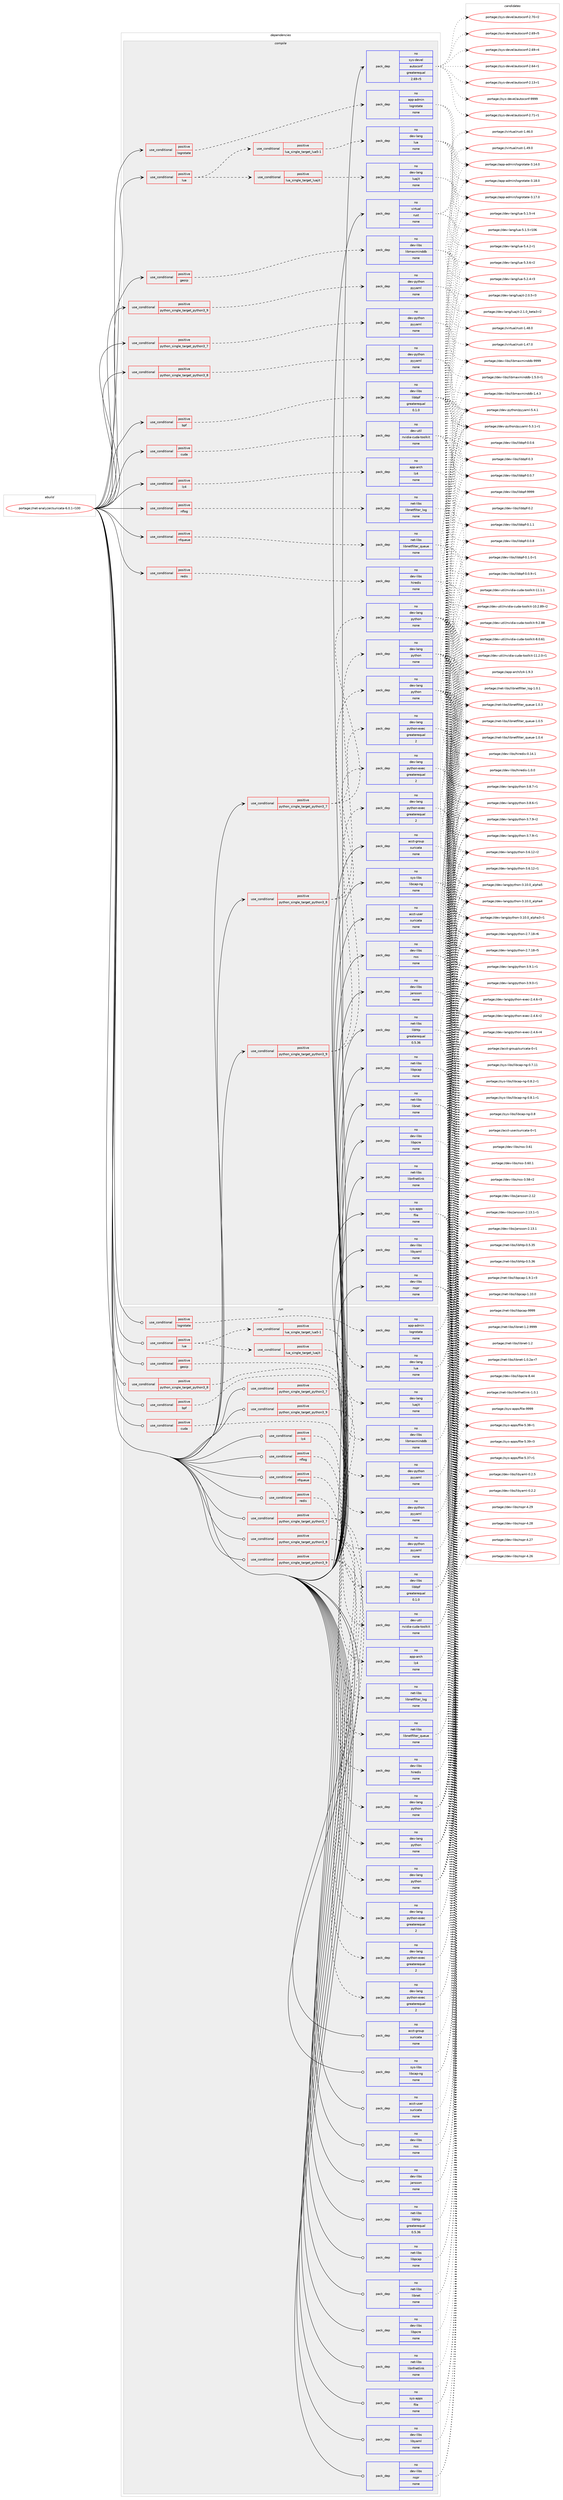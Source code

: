 digraph prolog {

# *************
# Graph options
# *************

newrank=true;
concentrate=true;
compound=true;
graph [rankdir=LR,fontname=Helvetica,fontsize=10,ranksep=1.5];#, ranksep=2.5, nodesep=0.2];
edge  [arrowhead=vee];
node  [fontname=Helvetica,fontsize=10];

# **********
# The ebuild
# **********

subgraph cluster_leftcol {
color=gray;
rank=same;
label=<<i>ebuild</i>>;
id [label="portage://net-analyzer/suricata-6.0.1-r100", color=red, width=4, href="../net-analyzer/suricata-6.0.1-r100.svg"];
}

# ****************
# The dependencies
# ****************

subgraph cluster_midcol {
color=gray;
label=<<i>dependencies</i>>;
subgraph cluster_compile {
fillcolor="#eeeeee";
style=filled;
label=<<i>compile</i>>;
subgraph cond7433 {
dependency23670 [label=<<TABLE BORDER="0" CELLBORDER="1" CELLSPACING="0" CELLPADDING="4"><TR><TD ROWSPAN="3" CELLPADDING="10">use_conditional</TD></TR><TR><TD>positive</TD></TR><TR><TD>bpf</TD></TR></TABLE>>, shape=none, color=red];
subgraph pack16027 {
dependency23671 [label=<<TABLE BORDER="0" CELLBORDER="1" CELLSPACING="0" CELLPADDING="4" WIDTH="220"><TR><TD ROWSPAN="6" CELLPADDING="30">pack_dep</TD></TR><TR><TD WIDTH="110">no</TD></TR><TR><TD>dev-libs</TD></TR><TR><TD>libbpf</TD></TR><TR><TD>greaterequal</TD></TR><TR><TD>0.1.0</TD></TR></TABLE>>, shape=none, color=blue];
}
dependency23670:e -> dependency23671:w [weight=20,style="dashed",arrowhead="vee"];
}
id:e -> dependency23670:w [weight=20,style="solid",arrowhead="vee"];
subgraph cond7434 {
dependency23672 [label=<<TABLE BORDER="0" CELLBORDER="1" CELLSPACING="0" CELLPADDING="4"><TR><TD ROWSPAN="3" CELLPADDING="10">use_conditional</TD></TR><TR><TD>positive</TD></TR><TR><TD>cuda</TD></TR></TABLE>>, shape=none, color=red];
subgraph pack16028 {
dependency23673 [label=<<TABLE BORDER="0" CELLBORDER="1" CELLSPACING="0" CELLPADDING="4" WIDTH="220"><TR><TD ROWSPAN="6" CELLPADDING="30">pack_dep</TD></TR><TR><TD WIDTH="110">no</TD></TR><TR><TD>dev-util</TD></TR><TR><TD>nvidia-cuda-toolkit</TD></TR><TR><TD>none</TD></TR><TR><TD></TD></TR></TABLE>>, shape=none, color=blue];
}
dependency23672:e -> dependency23673:w [weight=20,style="dashed",arrowhead="vee"];
}
id:e -> dependency23672:w [weight=20,style="solid",arrowhead="vee"];
subgraph cond7435 {
dependency23674 [label=<<TABLE BORDER="0" CELLBORDER="1" CELLSPACING="0" CELLPADDING="4"><TR><TD ROWSPAN="3" CELLPADDING="10">use_conditional</TD></TR><TR><TD>positive</TD></TR><TR><TD>geoip</TD></TR></TABLE>>, shape=none, color=red];
subgraph pack16029 {
dependency23675 [label=<<TABLE BORDER="0" CELLBORDER="1" CELLSPACING="0" CELLPADDING="4" WIDTH="220"><TR><TD ROWSPAN="6" CELLPADDING="30">pack_dep</TD></TR><TR><TD WIDTH="110">no</TD></TR><TR><TD>dev-libs</TD></TR><TR><TD>libmaxminddb</TD></TR><TR><TD>none</TD></TR><TR><TD></TD></TR></TABLE>>, shape=none, color=blue];
}
dependency23674:e -> dependency23675:w [weight=20,style="dashed",arrowhead="vee"];
}
id:e -> dependency23674:w [weight=20,style="solid",arrowhead="vee"];
subgraph cond7436 {
dependency23676 [label=<<TABLE BORDER="0" CELLBORDER="1" CELLSPACING="0" CELLPADDING="4"><TR><TD ROWSPAN="3" CELLPADDING="10">use_conditional</TD></TR><TR><TD>positive</TD></TR><TR><TD>logrotate</TD></TR></TABLE>>, shape=none, color=red];
subgraph pack16030 {
dependency23677 [label=<<TABLE BORDER="0" CELLBORDER="1" CELLSPACING="0" CELLPADDING="4" WIDTH="220"><TR><TD ROWSPAN="6" CELLPADDING="30">pack_dep</TD></TR><TR><TD WIDTH="110">no</TD></TR><TR><TD>app-admin</TD></TR><TR><TD>logrotate</TD></TR><TR><TD>none</TD></TR><TR><TD></TD></TR></TABLE>>, shape=none, color=blue];
}
dependency23676:e -> dependency23677:w [weight=20,style="dashed",arrowhead="vee"];
}
id:e -> dependency23676:w [weight=20,style="solid",arrowhead="vee"];
subgraph cond7437 {
dependency23678 [label=<<TABLE BORDER="0" CELLBORDER="1" CELLSPACING="0" CELLPADDING="4"><TR><TD ROWSPAN="3" CELLPADDING="10">use_conditional</TD></TR><TR><TD>positive</TD></TR><TR><TD>lua</TD></TR></TABLE>>, shape=none, color=red];
subgraph cond7438 {
dependency23679 [label=<<TABLE BORDER="0" CELLBORDER="1" CELLSPACING="0" CELLPADDING="4"><TR><TD ROWSPAN="3" CELLPADDING="10">use_conditional</TD></TR><TR><TD>positive</TD></TR><TR><TD>lua_single_target_luajit</TD></TR></TABLE>>, shape=none, color=red];
subgraph pack16031 {
dependency23680 [label=<<TABLE BORDER="0" CELLBORDER="1" CELLSPACING="0" CELLPADDING="4" WIDTH="220"><TR><TD ROWSPAN="6" CELLPADDING="30">pack_dep</TD></TR><TR><TD WIDTH="110">no</TD></TR><TR><TD>dev-lang</TD></TR><TR><TD>luajit</TD></TR><TR><TD>none</TD></TR><TR><TD></TD></TR></TABLE>>, shape=none, color=blue];
}
dependency23679:e -> dependency23680:w [weight=20,style="dashed",arrowhead="vee"];
}
dependency23678:e -> dependency23679:w [weight=20,style="dashed",arrowhead="vee"];
subgraph cond7439 {
dependency23681 [label=<<TABLE BORDER="0" CELLBORDER="1" CELLSPACING="0" CELLPADDING="4"><TR><TD ROWSPAN="3" CELLPADDING="10">use_conditional</TD></TR><TR><TD>positive</TD></TR><TR><TD>lua_single_target_lua5-1</TD></TR></TABLE>>, shape=none, color=red];
subgraph pack16032 {
dependency23682 [label=<<TABLE BORDER="0" CELLBORDER="1" CELLSPACING="0" CELLPADDING="4" WIDTH="220"><TR><TD ROWSPAN="6" CELLPADDING="30">pack_dep</TD></TR><TR><TD WIDTH="110">no</TD></TR><TR><TD>dev-lang</TD></TR><TR><TD>lua</TD></TR><TR><TD>none</TD></TR><TR><TD></TD></TR></TABLE>>, shape=none, color=blue];
}
dependency23681:e -> dependency23682:w [weight=20,style="dashed",arrowhead="vee"];
}
dependency23678:e -> dependency23681:w [weight=20,style="dashed",arrowhead="vee"];
}
id:e -> dependency23678:w [weight=20,style="solid",arrowhead="vee"];
subgraph cond7440 {
dependency23683 [label=<<TABLE BORDER="0" CELLBORDER="1" CELLSPACING="0" CELLPADDING="4"><TR><TD ROWSPAN="3" CELLPADDING="10">use_conditional</TD></TR><TR><TD>positive</TD></TR><TR><TD>lz4</TD></TR></TABLE>>, shape=none, color=red];
subgraph pack16033 {
dependency23684 [label=<<TABLE BORDER="0" CELLBORDER="1" CELLSPACING="0" CELLPADDING="4" WIDTH="220"><TR><TD ROWSPAN="6" CELLPADDING="30">pack_dep</TD></TR><TR><TD WIDTH="110">no</TD></TR><TR><TD>app-arch</TD></TR><TR><TD>lz4</TD></TR><TR><TD>none</TD></TR><TR><TD></TD></TR></TABLE>>, shape=none, color=blue];
}
dependency23683:e -> dependency23684:w [weight=20,style="dashed",arrowhead="vee"];
}
id:e -> dependency23683:w [weight=20,style="solid",arrowhead="vee"];
subgraph cond7441 {
dependency23685 [label=<<TABLE BORDER="0" CELLBORDER="1" CELLSPACING="0" CELLPADDING="4"><TR><TD ROWSPAN="3" CELLPADDING="10">use_conditional</TD></TR><TR><TD>positive</TD></TR><TR><TD>nflog</TD></TR></TABLE>>, shape=none, color=red];
subgraph pack16034 {
dependency23686 [label=<<TABLE BORDER="0" CELLBORDER="1" CELLSPACING="0" CELLPADDING="4" WIDTH="220"><TR><TD ROWSPAN="6" CELLPADDING="30">pack_dep</TD></TR><TR><TD WIDTH="110">no</TD></TR><TR><TD>net-libs</TD></TR><TR><TD>libnetfilter_log</TD></TR><TR><TD>none</TD></TR><TR><TD></TD></TR></TABLE>>, shape=none, color=blue];
}
dependency23685:e -> dependency23686:w [weight=20,style="dashed",arrowhead="vee"];
}
id:e -> dependency23685:w [weight=20,style="solid",arrowhead="vee"];
subgraph cond7442 {
dependency23687 [label=<<TABLE BORDER="0" CELLBORDER="1" CELLSPACING="0" CELLPADDING="4"><TR><TD ROWSPAN="3" CELLPADDING="10">use_conditional</TD></TR><TR><TD>positive</TD></TR><TR><TD>nfqueue</TD></TR></TABLE>>, shape=none, color=red];
subgraph pack16035 {
dependency23688 [label=<<TABLE BORDER="0" CELLBORDER="1" CELLSPACING="0" CELLPADDING="4" WIDTH="220"><TR><TD ROWSPAN="6" CELLPADDING="30">pack_dep</TD></TR><TR><TD WIDTH="110">no</TD></TR><TR><TD>net-libs</TD></TR><TR><TD>libnetfilter_queue</TD></TR><TR><TD>none</TD></TR><TR><TD></TD></TR></TABLE>>, shape=none, color=blue];
}
dependency23687:e -> dependency23688:w [weight=20,style="dashed",arrowhead="vee"];
}
id:e -> dependency23687:w [weight=20,style="solid",arrowhead="vee"];
subgraph cond7443 {
dependency23689 [label=<<TABLE BORDER="0" CELLBORDER="1" CELLSPACING="0" CELLPADDING="4"><TR><TD ROWSPAN="3" CELLPADDING="10">use_conditional</TD></TR><TR><TD>positive</TD></TR><TR><TD>python_single_target_python3_7</TD></TR></TABLE>>, shape=none, color=red];
subgraph pack16036 {
dependency23690 [label=<<TABLE BORDER="0" CELLBORDER="1" CELLSPACING="0" CELLPADDING="4" WIDTH="220"><TR><TD ROWSPAN="6" CELLPADDING="30">pack_dep</TD></TR><TR><TD WIDTH="110">no</TD></TR><TR><TD>dev-lang</TD></TR><TR><TD>python</TD></TR><TR><TD>none</TD></TR><TR><TD></TD></TR></TABLE>>, shape=none, color=blue];
}
dependency23689:e -> dependency23690:w [weight=20,style="dashed",arrowhead="vee"];
subgraph pack16037 {
dependency23691 [label=<<TABLE BORDER="0" CELLBORDER="1" CELLSPACING="0" CELLPADDING="4" WIDTH="220"><TR><TD ROWSPAN="6" CELLPADDING="30">pack_dep</TD></TR><TR><TD WIDTH="110">no</TD></TR><TR><TD>dev-lang</TD></TR><TR><TD>python-exec</TD></TR><TR><TD>greaterequal</TD></TR><TR><TD>2</TD></TR></TABLE>>, shape=none, color=blue];
}
dependency23689:e -> dependency23691:w [weight=20,style="dashed",arrowhead="vee"];
}
id:e -> dependency23689:w [weight=20,style="solid",arrowhead="vee"];
subgraph cond7444 {
dependency23692 [label=<<TABLE BORDER="0" CELLBORDER="1" CELLSPACING="0" CELLPADDING="4"><TR><TD ROWSPAN="3" CELLPADDING="10">use_conditional</TD></TR><TR><TD>positive</TD></TR><TR><TD>python_single_target_python3_7</TD></TR></TABLE>>, shape=none, color=red];
subgraph pack16038 {
dependency23693 [label=<<TABLE BORDER="0" CELLBORDER="1" CELLSPACING="0" CELLPADDING="4" WIDTH="220"><TR><TD ROWSPAN="6" CELLPADDING="30">pack_dep</TD></TR><TR><TD WIDTH="110">no</TD></TR><TR><TD>dev-python</TD></TR><TR><TD>pyyaml</TD></TR><TR><TD>none</TD></TR><TR><TD></TD></TR></TABLE>>, shape=none, color=blue];
}
dependency23692:e -> dependency23693:w [weight=20,style="dashed",arrowhead="vee"];
}
id:e -> dependency23692:w [weight=20,style="solid",arrowhead="vee"];
subgraph cond7445 {
dependency23694 [label=<<TABLE BORDER="0" CELLBORDER="1" CELLSPACING="0" CELLPADDING="4"><TR><TD ROWSPAN="3" CELLPADDING="10">use_conditional</TD></TR><TR><TD>positive</TD></TR><TR><TD>python_single_target_python3_8</TD></TR></TABLE>>, shape=none, color=red];
subgraph pack16039 {
dependency23695 [label=<<TABLE BORDER="0" CELLBORDER="1" CELLSPACING="0" CELLPADDING="4" WIDTH="220"><TR><TD ROWSPAN="6" CELLPADDING="30">pack_dep</TD></TR><TR><TD WIDTH="110">no</TD></TR><TR><TD>dev-lang</TD></TR><TR><TD>python</TD></TR><TR><TD>none</TD></TR><TR><TD></TD></TR></TABLE>>, shape=none, color=blue];
}
dependency23694:e -> dependency23695:w [weight=20,style="dashed",arrowhead="vee"];
subgraph pack16040 {
dependency23696 [label=<<TABLE BORDER="0" CELLBORDER="1" CELLSPACING="0" CELLPADDING="4" WIDTH="220"><TR><TD ROWSPAN="6" CELLPADDING="30">pack_dep</TD></TR><TR><TD WIDTH="110">no</TD></TR><TR><TD>dev-lang</TD></TR><TR><TD>python-exec</TD></TR><TR><TD>greaterequal</TD></TR><TR><TD>2</TD></TR></TABLE>>, shape=none, color=blue];
}
dependency23694:e -> dependency23696:w [weight=20,style="dashed",arrowhead="vee"];
}
id:e -> dependency23694:w [weight=20,style="solid",arrowhead="vee"];
subgraph cond7446 {
dependency23697 [label=<<TABLE BORDER="0" CELLBORDER="1" CELLSPACING="0" CELLPADDING="4"><TR><TD ROWSPAN="3" CELLPADDING="10">use_conditional</TD></TR><TR><TD>positive</TD></TR><TR><TD>python_single_target_python3_8</TD></TR></TABLE>>, shape=none, color=red];
subgraph pack16041 {
dependency23698 [label=<<TABLE BORDER="0" CELLBORDER="1" CELLSPACING="0" CELLPADDING="4" WIDTH="220"><TR><TD ROWSPAN="6" CELLPADDING="30">pack_dep</TD></TR><TR><TD WIDTH="110">no</TD></TR><TR><TD>dev-python</TD></TR><TR><TD>pyyaml</TD></TR><TR><TD>none</TD></TR><TR><TD></TD></TR></TABLE>>, shape=none, color=blue];
}
dependency23697:e -> dependency23698:w [weight=20,style="dashed",arrowhead="vee"];
}
id:e -> dependency23697:w [weight=20,style="solid",arrowhead="vee"];
subgraph cond7447 {
dependency23699 [label=<<TABLE BORDER="0" CELLBORDER="1" CELLSPACING="0" CELLPADDING="4"><TR><TD ROWSPAN="3" CELLPADDING="10">use_conditional</TD></TR><TR><TD>positive</TD></TR><TR><TD>python_single_target_python3_9</TD></TR></TABLE>>, shape=none, color=red];
subgraph pack16042 {
dependency23700 [label=<<TABLE BORDER="0" CELLBORDER="1" CELLSPACING="0" CELLPADDING="4" WIDTH="220"><TR><TD ROWSPAN="6" CELLPADDING="30">pack_dep</TD></TR><TR><TD WIDTH="110">no</TD></TR><TR><TD>dev-lang</TD></TR><TR><TD>python</TD></TR><TR><TD>none</TD></TR><TR><TD></TD></TR></TABLE>>, shape=none, color=blue];
}
dependency23699:e -> dependency23700:w [weight=20,style="dashed",arrowhead="vee"];
subgraph pack16043 {
dependency23701 [label=<<TABLE BORDER="0" CELLBORDER="1" CELLSPACING="0" CELLPADDING="4" WIDTH="220"><TR><TD ROWSPAN="6" CELLPADDING="30">pack_dep</TD></TR><TR><TD WIDTH="110">no</TD></TR><TR><TD>dev-lang</TD></TR><TR><TD>python-exec</TD></TR><TR><TD>greaterequal</TD></TR><TR><TD>2</TD></TR></TABLE>>, shape=none, color=blue];
}
dependency23699:e -> dependency23701:w [weight=20,style="dashed",arrowhead="vee"];
}
id:e -> dependency23699:w [weight=20,style="solid",arrowhead="vee"];
subgraph cond7448 {
dependency23702 [label=<<TABLE BORDER="0" CELLBORDER="1" CELLSPACING="0" CELLPADDING="4"><TR><TD ROWSPAN="3" CELLPADDING="10">use_conditional</TD></TR><TR><TD>positive</TD></TR><TR><TD>python_single_target_python3_9</TD></TR></TABLE>>, shape=none, color=red];
subgraph pack16044 {
dependency23703 [label=<<TABLE BORDER="0" CELLBORDER="1" CELLSPACING="0" CELLPADDING="4" WIDTH="220"><TR><TD ROWSPAN="6" CELLPADDING="30">pack_dep</TD></TR><TR><TD WIDTH="110">no</TD></TR><TR><TD>dev-python</TD></TR><TR><TD>pyyaml</TD></TR><TR><TD>none</TD></TR><TR><TD></TD></TR></TABLE>>, shape=none, color=blue];
}
dependency23702:e -> dependency23703:w [weight=20,style="dashed",arrowhead="vee"];
}
id:e -> dependency23702:w [weight=20,style="solid",arrowhead="vee"];
subgraph cond7449 {
dependency23704 [label=<<TABLE BORDER="0" CELLBORDER="1" CELLSPACING="0" CELLPADDING="4"><TR><TD ROWSPAN="3" CELLPADDING="10">use_conditional</TD></TR><TR><TD>positive</TD></TR><TR><TD>redis</TD></TR></TABLE>>, shape=none, color=red];
subgraph pack16045 {
dependency23705 [label=<<TABLE BORDER="0" CELLBORDER="1" CELLSPACING="0" CELLPADDING="4" WIDTH="220"><TR><TD ROWSPAN="6" CELLPADDING="30">pack_dep</TD></TR><TR><TD WIDTH="110">no</TD></TR><TR><TD>dev-libs</TD></TR><TR><TD>hiredis</TD></TR><TR><TD>none</TD></TR><TR><TD></TD></TR></TABLE>>, shape=none, color=blue];
}
dependency23704:e -> dependency23705:w [weight=20,style="dashed",arrowhead="vee"];
}
id:e -> dependency23704:w [weight=20,style="solid",arrowhead="vee"];
subgraph pack16046 {
dependency23706 [label=<<TABLE BORDER="0" CELLBORDER="1" CELLSPACING="0" CELLPADDING="4" WIDTH="220"><TR><TD ROWSPAN="6" CELLPADDING="30">pack_dep</TD></TR><TR><TD WIDTH="110">no</TD></TR><TR><TD>acct-group</TD></TR><TR><TD>suricata</TD></TR><TR><TD>none</TD></TR><TR><TD></TD></TR></TABLE>>, shape=none, color=blue];
}
id:e -> dependency23706:w [weight=20,style="solid",arrowhead="vee"];
subgraph pack16047 {
dependency23707 [label=<<TABLE BORDER="0" CELLBORDER="1" CELLSPACING="0" CELLPADDING="4" WIDTH="220"><TR><TD ROWSPAN="6" CELLPADDING="30">pack_dep</TD></TR><TR><TD WIDTH="110">no</TD></TR><TR><TD>acct-user</TD></TR><TR><TD>suricata</TD></TR><TR><TD>none</TD></TR><TR><TD></TD></TR></TABLE>>, shape=none, color=blue];
}
id:e -> dependency23707:w [weight=20,style="solid",arrowhead="vee"];
subgraph pack16048 {
dependency23708 [label=<<TABLE BORDER="0" CELLBORDER="1" CELLSPACING="0" CELLPADDING="4" WIDTH="220"><TR><TD ROWSPAN="6" CELLPADDING="30">pack_dep</TD></TR><TR><TD WIDTH="110">no</TD></TR><TR><TD>dev-libs</TD></TR><TR><TD>jansson</TD></TR><TR><TD>none</TD></TR><TR><TD></TD></TR></TABLE>>, shape=none, color=blue];
}
id:e -> dependency23708:w [weight=20,style="solid",arrowhead="vee"];
subgraph pack16049 {
dependency23709 [label=<<TABLE BORDER="0" CELLBORDER="1" CELLSPACING="0" CELLPADDING="4" WIDTH="220"><TR><TD ROWSPAN="6" CELLPADDING="30">pack_dep</TD></TR><TR><TD WIDTH="110">no</TD></TR><TR><TD>dev-libs</TD></TR><TR><TD>libpcre</TD></TR><TR><TD>none</TD></TR><TR><TD></TD></TR></TABLE>>, shape=none, color=blue];
}
id:e -> dependency23709:w [weight=20,style="solid",arrowhead="vee"];
subgraph pack16050 {
dependency23710 [label=<<TABLE BORDER="0" CELLBORDER="1" CELLSPACING="0" CELLPADDING="4" WIDTH="220"><TR><TD ROWSPAN="6" CELLPADDING="30">pack_dep</TD></TR><TR><TD WIDTH="110">no</TD></TR><TR><TD>dev-libs</TD></TR><TR><TD>libyaml</TD></TR><TR><TD>none</TD></TR><TR><TD></TD></TR></TABLE>>, shape=none, color=blue];
}
id:e -> dependency23710:w [weight=20,style="solid",arrowhead="vee"];
subgraph pack16051 {
dependency23711 [label=<<TABLE BORDER="0" CELLBORDER="1" CELLSPACING="0" CELLPADDING="4" WIDTH="220"><TR><TD ROWSPAN="6" CELLPADDING="30">pack_dep</TD></TR><TR><TD WIDTH="110">no</TD></TR><TR><TD>dev-libs</TD></TR><TR><TD>nspr</TD></TR><TR><TD>none</TD></TR><TR><TD></TD></TR></TABLE>>, shape=none, color=blue];
}
id:e -> dependency23711:w [weight=20,style="solid",arrowhead="vee"];
subgraph pack16052 {
dependency23712 [label=<<TABLE BORDER="0" CELLBORDER="1" CELLSPACING="0" CELLPADDING="4" WIDTH="220"><TR><TD ROWSPAN="6" CELLPADDING="30">pack_dep</TD></TR><TR><TD WIDTH="110">no</TD></TR><TR><TD>dev-libs</TD></TR><TR><TD>nss</TD></TR><TR><TD>none</TD></TR><TR><TD></TD></TR></TABLE>>, shape=none, color=blue];
}
id:e -> dependency23712:w [weight=20,style="solid",arrowhead="vee"];
subgraph pack16053 {
dependency23713 [label=<<TABLE BORDER="0" CELLBORDER="1" CELLSPACING="0" CELLPADDING="4" WIDTH="220"><TR><TD ROWSPAN="6" CELLPADDING="30">pack_dep</TD></TR><TR><TD WIDTH="110">no</TD></TR><TR><TD>net-libs</TD></TR><TR><TD>libhtp</TD></TR><TR><TD>greaterequal</TD></TR><TR><TD>0.5.36</TD></TR></TABLE>>, shape=none, color=blue];
}
id:e -> dependency23713:w [weight=20,style="solid",arrowhead="vee"];
subgraph pack16054 {
dependency23714 [label=<<TABLE BORDER="0" CELLBORDER="1" CELLSPACING="0" CELLPADDING="4" WIDTH="220"><TR><TD ROWSPAN="6" CELLPADDING="30">pack_dep</TD></TR><TR><TD WIDTH="110">no</TD></TR><TR><TD>net-libs</TD></TR><TR><TD>libnet</TD></TR><TR><TD>none</TD></TR><TR><TD></TD></TR></TABLE>>, shape=none, color=blue];
}
id:e -> dependency23714:w [weight=20,style="solid",arrowhead="vee"];
subgraph pack16055 {
dependency23715 [label=<<TABLE BORDER="0" CELLBORDER="1" CELLSPACING="0" CELLPADDING="4" WIDTH="220"><TR><TD ROWSPAN="6" CELLPADDING="30">pack_dep</TD></TR><TR><TD WIDTH="110">no</TD></TR><TR><TD>net-libs</TD></TR><TR><TD>libnfnetlink</TD></TR><TR><TD>none</TD></TR><TR><TD></TD></TR></TABLE>>, shape=none, color=blue];
}
id:e -> dependency23715:w [weight=20,style="solid",arrowhead="vee"];
subgraph pack16056 {
dependency23716 [label=<<TABLE BORDER="0" CELLBORDER="1" CELLSPACING="0" CELLPADDING="4" WIDTH="220"><TR><TD ROWSPAN="6" CELLPADDING="30">pack_dep</TD></TR><TR><TD WIDTH="110">no</TD></TR><TR><TD>net-libs</TD></TR><TR><TD>libpcap</TD></TR><TR><TD>none</TD></TR><TR><TD></TD></TR></TABLE>>, shape=none, color=blue];
}
id:e -> dependency23716:w [weight=20,style="solid",arrowhead="vee"];
subgraph pack16057 {
dependency23717 [label=<<TABLE BORDER="0" CELLBORDER="1" CELLSPACING="0" CELLPADDING="4" WIDTH="220"><TR><TD ROWSPAN="6" CELLPADDING="30">pack_dep</TD></TR><TR><TD WIDTH="110">no</TD></TR><TR><TD>sys-apps</TD></TR><TR><TD>file</TD></TR><TR><TD>none</TD></TR><TR><TD></TD></TR></TABLE>>, shape=none, color=blue];
}
id:e -> dependency23717:w [weight=20,style="solid",arrowhead="vee"];
subgraph pack16058 {
dependency23718 [label=<<TABLE BORDER="0" CELLBORDER="1" CELLSPACING="0" CELLPADDING="4" WIDTH="220"><TR><TD ROWSPAN="6" CELLPADDING="30">pack_dep</TD></TR><TR><TD WIDTH="110">no</TD></TR><TR><TD>sys-devel</TD></TR><TR><TD>autoconf</TD></TR><TR><TD>greaterequal</TD></TR><TR><TD>2.69-r5</TD></TR></TABLE>>, shape=none, color=blue];
}
id:e -> dependency23718:w [weight=20,style="solid",arrowhead="vee"];
subgraph pack16059 {
dependency23719 [label=<<TABLE BORDER="0" CELLBORDER="1" CELLSPACING="0" CELLPADDING="4" WIDTH="220"><TR><TD ROWSPAN="6" CELLPADDING="30">pack_dep</TD></TR><TR><TD WIDTH="110">no</TD></TR><TR><TD>sys-libs</TD></TR><TR><TD>libcap-ng</TD></TR><TR><TD>none</TD></TR><TR><TD></TD></TR></TABLE>>, shape=none, color=blue];
}
id:e -> dependency23719:w [weight=20,style="solid",arrowhead="vee"];
subgraph pack16060 {
dependency23720 [label=<<TABLE BORDER="0" CELLBORDER="1" CELLSPACING="0" CELLPADDING="4" WIDTH="220"><TR><TD ROWSPAN="6" CELLPADDING="30">pack_dep</TD></TR><TR><TD WIDTH="110">no</TD></TR><TR><TD>virtual</TD></TR><TR><TD>rust</TD></TR><TR><TD>none</TD></TR><TR><TD></TD></TR></TABLE>>, shape=none, color=blue];
}
id:e -> dependency23720:w [weight=20,style="solid",arrowhead="vee"];
}
subgraph cluster_compileandrun {
fillcolor="#eeeeee";
style=filled;
label=<<i>compile and run</i>>;
}
subgraph cluster_run {
fillcolor="#eeeeee";
style=filled;
label=<<i>run</i>>;
subgraph cond7450 {
dependency23721 [label=<<TABLE BORDER="0" CELLBORDER="1" CELLSPACING="0" CELLPADDING="4"><TR><TD ROWSPAN="3" CELLPADDING="10">use_conditional</TD></TR><TR><TD>positive</TD></TR><TR><TD>bpf</TD></TR></TABLE>>, shape=none, color=red];
subgraph pack16061 {
dependency23722 [label=<<TABLE BORDER="0" CELLBORDER="1" CELLSPACING="0" CELLPADDING="4" WIDTH="220"><TR><TD ROWSPAN="6" CELLPADDING="30">pack_dep</TD></TR><TR><TD WIDTH="110">no</TD></TR><TR><TD>dev-libs</TD></TR><TR><TD>libbpf</TD></TR><TR><TD>greaterequal</TD></TR><TR><TD>0.1.0</TD></TR></TABLE>>, shape=none, color=blue];
}
dependency23721:e -> dependency23722:w [weight=20,style="dashed",arrowhead="vee"];
}
id:e -> dependency23721:w [weight=20,style="solid",arrowhead="odot"];
subgraph cond7451 {
dependency23723 [label=<<TABLE BORDER="0" CELLBORDER="1" CELLSPACING="0" CELLPADDING="4"><TR><TD ROWSPAN="3" CELLPADDING="10">use_conditional</TD></TR><TR><TD>positive</TD></TR><TR><TD>cuda</TD></TR></TABLE>>, shape=none, color=red];
subgraph pack16062 {
dependency23724 [label=<<TABLE BORDER="0" CELLBORDER="1" CELLSPACING="0" CELLPADDING="4" WIDTH="220"><TR><TD ROWSPAN="6" CELLPADDING="30">pack_dep</TD></TR><TR><TD WIDTH="110">no</TD></TR><TR><TD>dev-util</TD></TR><TR><TD>nvidia-cuda-toolkit</TD></TR><TR><TD>none</TD></TR><TR><TD></TD></TR></TABLE>>, shape=none, color=blue];
}
dependency23723:e -> dependency23724:w [weight=20,style="dashed",arrowhead="vee"];
}
id:e -> dependency23723:w [weight=20,style="solid",arrowhead="odot"];
subgraph cond7452 {
dependency23725 [label=<<TABLE BORDER="0" CELLBORDER="1" CELLSPACING="0" CELLPADDING="4"><TR><TD ROWSPAN="3" CELLPADDING="10">use_conditional</TD></TR><TR><TD>positive</TD></TR><TR><TD>geoip</TD></TR></TABLE>>, shape=none, color=red];
subgraph pack16063 {
dependency23726 [label=<<TABLE BORDER="0" CELLBORDER="1" CELLSPACING="0" CELLPADDING="4" WIDTH="220"><TR><TD ROWSPAN="6" CELLPADDING="30">pack_dep</TD></TR><TR><TD WIDTH="110">no</TD></TR><TR><TD>dev-libs</TD></TR><TR><TD>libmaxminddb</TD></TR><TR><TD>none</TD></TR><TR><TD></TD></TR></TABLE>>, shape=none, color=blue];
}
dependency23725:e -> dependency23726:w [weight=20,style="dashed",arrowhead="vee"];
}
id:e -> dependency23725:w [weight=20,style="solid",arrowhead="odot"];
subgraph cond7453 {
dependency23727 [label=<<TABLE BORDER="0" CELLBORDER="1" CELLSPACING="0" CELLPADDING="4"><TR><TD ROWSPAN="3" CELLPADDING="10">use_conditional</TD></TR><TR><TD>positive</TD></TR><TR><TD>logrotate</TD></TR></TABLE>>, shape=none, color=red];
subgraph pack16064 {
dependency23728 [label=<<TABLE BORDER="0" CELLBORDER="1" CELLSPACING="0" CELLPADDING="4" WIDTH="220"><TR><TD ROWSPAN="6" CELLPADDING="30">pack_dep</TD></TR><TR><TD WIDTH="110">no</TD></TR><TR><TD>app-admin</TD></TR><TR><TD>logrotate</TD></TR><TR><TD>none</TD></TR><TR><TD></TD></TR></TABLE>>, shape=none, color=blue];
}
dependency23727:e -> dependency23728:w [weight=20,style="dashed",arrowhead="vee"];
}
id:e -> dependency23727:w [weight=20,style="solid",arrowhead="odot"];
subgraph cond7454 {
dependency23729 [label=<<TABLE BORDER="0" CELLBORDER="1" CELLSPACING="0" CELLPADDING="4"><TR><TD ROWSPAN="3" CELLPADDING="10">use_conditional</TD></TR><TR><TD>positive</TD></TR><TR><TD>lua</TD></TR></TABLE>>, shape=none, color=red];
subgraph cond7455 {
dependency23730 [label=<<TABLE BORDER="0" CELLBORDER="1" CELLSPACING="0" CELLPADDING="4"><TR><TD ROWSPAN="3" CELLPADDING="10">use_conditional</TD></TR><TR><TD>positive</TD></TR><TR><TD>lua_single_target_luajit</TD></TR></TABLE>>, shape=none, color=red];
subgraph pack16065 {
dependency23731 [label=<<TABLE BORDER="0" CELLBORDER="1" CELLSPACING="0" CELLPADDING="4" WIDTH="220"><TR><TD ROWSPAN="6" CELLPADDING="30">pack_dep</TD></TR><TR><TD WIDTH="110">no</TD></TR><TR><TD>dev-lang</TD></TR><TR><TD>luajit</TD></TR><TR><TD>none</TD></TR><TR><TD></TD></TR></TABLE>>, shape=none, color=blue];
}
dependency23730:e -> dependency23731:w [weight=20,style="dashed",arrowhead="vee"];
}
dependency23729:e -> dependency23730:w [weight=20,style="dashed",arrowhead="vee"];
subgraph cond7456 {
dependency23732 [label=<<TABLE BORDER="0" CELLBORDER="1" CELLSPACING="0" CELLPADDING="4"><TR><TD ROWSPAN="3" CELLPADDING="10">use_conditional</TD></TR><TR><TD>positive</TD></TR><TR><TD>lua_single_target_lua5-1</TD></TR></TABLE>>, shape=none, color=red];
subgraph pack16066 {
dependency23733 [label=<<TABLE BORDER="0" CELLBORDER="1" CELLSPACING="0" CELLPADDING="4" WIDTH="220"><TR><TD ROWSPAN="6" CELLPADDING="30">pack_dep</TD></TR><TR><TD WIDTH="110">no</TD></TR><TR><TD>dev-lang</TD></TR><TR><TD>lua</TD></TR><TR><TD>none</TD></TR><TR><TD></TD></TR></TABLE>>, shape=none, color=blue];
}
dependency23732:e -> dependency23733:w [weight=20,style="dashed",arrowhead="vee"];
}
dependency23729:e -> dependency23732:w [weight=20,style="dashed",arrowhead="vee"];
}
id:e -> dependency23729:w [weight=20,style="solid",arrowhead="odot"];
subgraph cond7457 {
dependency23734 [label=<<TABLE BORDER="0" CELLBORDER="1" CELLSPACING="0" CELLPADDING="4"><TR><TD ROWSPAN="3" CELLPADDING="10">use_conditional</TD></TR><TR><TD>positive</TD></TR><TR><TD>lz4</TD></TR></TABLE>>, shape=none, color=red];
subgraph pack16067 {
dependency23735 [label=<<TABLE BORDER="0" CELLBORDER="1" CELLSPACING="0" CELLPADDING="4" WIDTH="220"><TR><TD ROWSPAN="6" CELLPADDING="30">pack_dep</TD></TR><TR><TD WIDTH="110">no</TD></TR><TR><TD>app-arch</TD></TR><TR><TD>lz4</TD></TR><TR><TD>none</TD></TR><TR><TD></TD></TR></TABLE>>, shape=none, color=blue];
}
dependency23734:e -> dependency23735:w [weight=20,style="dashed",arrowhead="vee"];
}
id:e -> dependency23734:w [weight=20,style="solid",arrowhead="odot"];
subgraph cond7458 {
dependency23736 [label=<<TABLE BORDER="0" CELLBORDER="1" CELLSPACING="0" CELLPADDING="4"><TR><TD ROWSPAN="3" CELLPADDING="10">use_conditional</TD></TR><TR><TD>positive</TD></TR><TR><TD>nflog</TD></TR></TABLE>>, shape=none, color=red];
subgraph pack16068 {
dependency23737 [label=<<TABLE BORDER="0" CELLBORDER="1" CELLSPACING="0" CELLPADDING="4" WIDTH="220"><TR><TD ROWSPAN="6" CELLPADDING="30">pack_dep</TD></TR><TR><TD WIDTH="110">no</TD></TR><TR><TD>net-libs</TD></TR><TR><TD>libnetfilter_log</TD></TR><TR><TD>none</TD></TR><TR><TD></TD></TR></TABLE>>, shape=none, color=blue];
}
dependency23736:e -> dependency23737:w [weight=20,style="dashed",arrowhead="vee"];
}
id:e -> dependency23736:w [weight=20,style="solid",arrowhead="odot"];
subgraph cond7459 {
dependency23738 [label=<<TABLE BORDER="0" CELLBORDER="1" CELLSPACING="0" CELLPADDING="4"><TR><TD ROWSPAN="3" CELLPADDING="10">use_conditional</TD></TR><TR><TD>positive</TD></TR><TR><TD>nfqueue</TD></TR></TABLE>>, shape=none, color=red];
subgraph pack16069 {
dependency23739 [label=<<TABLE BORDER="0" CELLBORDER="1" CELLSPACING="0" CELLPADDING="4" WIDTH="220"><TR><TD ROWSPAN="6" CELLPADDING="30">pack_dep</TD></TR><TR><TD WIDTH="110">no</TD></TR><TR><TD>net-libs</TD></TR><TR><TD>libnetfilter_queue</TD></TR><TR><TD>none</TD></TR><TR><TD></TD></TR></TABLE>>, shape=none, color=blue];
}
dependency23738:e -> dependency23739:w [weight=20,style="dashed",arrowhead="vee"];
}
id:e -> dependency23738:w [weight=20,style="solid",arrowhead="odot"];
subgraph cond7460 {
dependency23740 [label=<<TABLE BORDER="0" CELLBORDER="1" CELLSPACING="0" CELLPADDING="4"><TR><TD ROWSPAN="3" CELLPADDING="10">use_conditional</TD></TR><TR><TD>positive</TD></TR><TR><TD>python_single_target_python3_7</TD></TR></TABLE>>, shape=none, color=red];
subgraph pack16070 {
dependency23741 [label=<<TABLE BORDER="0" CELLBORDER="1" CELLSPACING="0" CELLPADDING="4" WIDTH="220"><TR><TD ROWSPAN="6" CELLPADDING="30">pack_dep</TD></TR><TR><TD WIDTH="110">no</TD></TR><TR><TD>dev-lang</TD></TR><TR><TD>python</TD></TR><TR><TD>none</TD></TR><TR><TD></TD></TR></TABLE>>, shape=none, color=blue];
}
dependency23740:e -> dependency23741:w [weight=20,style="dashed",arrowhead="vee"];
subgraph pack16071 {
dependency23742 [label=<<TABLE BORDER="0" CELLBORDER="1" CELLSPACING="0" CELLPADDING="4" WIDTH="220"><TR><TD ROWSPAN="6" CELLPADDING="30">pack_dep</TD></TR><TR><TD WIDTH="110">no</TD></TR><TR><TD>dev-lang</TD></TR><TR><TD>python-exec</TD></TR><TR><TD>greaterequal</TD></TR><TR><TD>2</TD></TR></TABLE>>, shape=none, color=blue];
}
dependency23740:e -> dependency23742:w [weight=20,style="dashed",arrowhead="vee"];
}
id:e -> dependency23740:w [weight=20,style="solid",arrowhead="odot"];
subgraph cond7461 {
dependency23743 [label=<<TABLE BORDER="0" CELLBORDER="1" CELLSPACING="0" CELLPADDING="4"><TR><TD ROWSPAN="3" CELLPADDING="10">use_conditional</TD></TR><TR><TD>positive</TD></TR><TR><TD>python_single_target_python3_7</TD></TR></TABLE>>, shape=none, color=red];
subgraph pack16072 {
dependency23744 [label=<<TABLE BORDER="0" CELLBORDER="1" CELLSPACING="0" CELLPADDING="4" WIDTH="220"><TR><TD ROWSPAN="6" CELLPADDING="30">pack_dep</TD></TR><TR><TD WIDTH="110">no</TD></TR><TR><TD>dev-python</TD></TR><TR><TD>pyyaml</TD></TR><TR><TD>none</TD></TR><TR><TD></TD></TR></TABLE>>, shape=none, color=blue];
}
dependency23743:e -> dependency23744:w [weight=20,style="dashed",arrowhead="vee"];
}
id:e -> dependency23743:w [weight=20,style="solid",arrowhead="odot"];
subgraph cond7462 {
dependency23745 [label=<<TABLE BORDER="0" CELLBORDER="1" CELLSPACING="0" CELLPADDING="4"><TR><TD ROWSPAN="3" CELLPADDING="10">use_conditional</TD></TR><TR><TD>positive</TD></TR><TR><TD>python_single_target_python3_8</TD></TR></TABLE>>, shape=none, color=red];
subgraph pack16073 {
dependency23746 [label=<<TABLE BORDER="0" CELLBORDER="1" CELLSPACING="0" CELLPADDING="4" WIDTH="220"><TR><TD ROWSPAN="6" CELLPADDING="30">pack_dep</TD></TR><TR><TD WIDTH="110">no</TD></TR><TR><TD>dev-lang</TD></TR><TR><TD>python</TD></TR><TR><TD>none</TD></TR><TR><TD></TD></TR></TABLE>>, shape=none, color=blue];
}
dependency23745:e -> dependency23746:w [weight=20,style="dashed",arrowhead="vee"];
subgraph pack16074 {
dependency23747 [label=<<TABLE BORDER="0" CELLBORDER="1" CELLSPACING="0" CELLPADDING="4" WIDTH="220"><TR><TD ROWSPAN="6" CELLPADDING="30">pack_dep</TD></TR><TR><TD WIDTH="110">no</TD></TR><TR><TD>dev-lang</TD></TR><TR><TD>python-exec</TD></TR><TR><TD>greaterequal</TD></TR><TR><TD>2</TD></TR></TABLE>>, shape=none, color=blue];
}
dependency23745:e -> dependency23747:w [weight=20,style="dashed",arrowhead="vee"];
}
id:e -> dependency23745:w [weight=20,style="solid",arrowhead="odot"];
subgraph cond7463 {
dependency23748 [label=<<TABLE BORDER="0" CELLBORDER="1" CELLSPACING="0" CELLPADDING="4"><TR><TD ROWSPAN="3" CELLPADDING="10">use_conditional</TD></TR><TR><TD>positive</TD></TR><TR><TD>python_single_target_python3_8</TD></TR></TABLE>>, shape=none, color=red];
subgraph pack16075 {
dependency23749 [label=<<TABLE BORDER="0" CELLBORDER="1" CELLSPACING="0" CELLPADDING="4" WIDTH="220"><TR><TD ROWSPAN="6" CELLPADDING="30">pack_dep</TD></TR><TR><TD WIDTH="110">no</TD></TR><TR><TD>dev-python</TD></TR><TR><TD>pyyaml</TD></TR><TR><TD>none</TD></TR><TR><TD></TD></TR></TABLE>>, shape=none, color=blue];
}
dependency23748:e -> dependency23749:w [weight=20,style="dashed",arrowhead="vee"];
}
id:e -> dependency23748:w [weight=20,style="solid",arrowhead="odot"];
subgraph cond7464 {
dependency23750 [label=<<TABLE BORDER="0" CELLBORDER="1" CELLSPACING="0" CELLPADDING="4"><TR><TD ROWSPAN="3" CELLPADDING="10">use_conditional</TD></TR><TR><TD>positive</TD></TR><TR><TD>python_single_target_python3_9</TD></TR></TABLE>>, shape=none, color=red];
subgraph pack16076 {
dependency23751 [label=<<TABLE BORDER="0" CELLBORDER="1" CELLSPACING="0" CELLPADDING="4" WIDTH="220"><TR><TD ROWSPAN="6" CELLPADDING="30">pack_dep</TD></TR><TR><TD WIDTH="110">no</TD></TR><TR><TD>dev-lang</TD></TR><TR><TD>python</TD></TR><TR><TD>none</TD></TR><TR><TD></TD></TR></TABLE>>, shape=none, color=blue];
}
dependency23750:e -> dependency23751:w [weight=20,style="dashed",arrowhead="vee"];
subgraph pack16077 {
dependency23752 [label=<<TABLE BORDER="0" CELLBORDER="1" CELLSPACING="0" CELLPADDING="4" WIDTH="220"><TR><TD ROWSPAN="6" CELLPADDING="30">pack_dep</TD></TR><TR><TD WIDTH="110">no</TD></TR><TR><TD>dev-lang</TD></TR><TR><TD>python-exec</TD></TR><TR><TD>greaterequal</TD></TR><TR><TD>2</TD></TR></TABLE>>, shape=none, color=blue];
}
dependency23750:e -> dependency23752:w [weight=20,style="dashed",arrowhead="vee"];
}
id:e -> dependency23750:w [weight=20,style="solid",arrowhead="odot"];
subgraph cond7465 {
dependency23753 [label=<<TABLE BORDER="0" CELLBORDER="1" CELLSPACING="0" CELLPADDING="4"><TR><TD ROWSPAN="3" CELLPADDING="10">use_conditional</TD></TR><TR><TD>positive</TD></TR><TR><TD>python_single_target_python3_9</TD></TR></TABLE>>, shape=none, color=red];
subgraph pack16078 {
dependency23754 [label=<<TABLE BORDER="0" CELLBORDER="1" CELLSPACING="0" CELLPADDING="4" WIDTH="220"><TR><TD ROWSPAN="6" CELLPADDING="30">pack_dep</TD></TR><TR><TD WIDTH="110">no</TD></TR><TR><TD>dev-python</TD></TR><TR><TD>pyyaml</TD></TR><TR><TD>none</TD></TR><TR><TD></TD></TR></TABLE>>, shape=none, color=blue];
}
dependency23753:e -> dependency23754:w [weight=20,style="dashed",arrowhead="vee"];
}
id:e -> dependency23753:w [weight=20,style="solid",arrowhead="odot"];
subgraph cond7466 {
dependency23755 [label=<<TABLE BORDER="0" CELLBORDER="1" CELLSPACING="0" CELLPADDING="4"><TR><TD ROWSPAN="3" CELLPADDING="10">use_conditional</TD></TR><TR><TD>positive</TD></TR><TR><TD>redis</TD></TR></TABLE>>, shape=none, color=red];
subgraph pack16079 {
dependency23756 [label=<<TABLE BORDER="0" CELLBORDER="1" CELLSPACING="0" CELLPADDING="4" WIDTH="220"><TR><TD ROWSPAN="6" CELLPADDING="30">pack_dep</TD></TR><TR><TD WIDTH="110">no</TD></TR><TR><TD>dev-libs</TD></TR><TR><TD>hiredis</TD></TR><TR><TD>none</TD></TR><TR><TD></TD></TR></TABLE>>, shape=none, color=blue];
}
dependency23755:e -> dependency23756:w [weight=20,style="dashed",arrowhead="vee"];
}
id:e -> dependency23755:w [weight=20,style="solid",arrowhead="odot"];
subgraph pack16080 {
dependency23757 [label=<<TABLE BORDER="0" CELLBORDER="1" CELLSPACING="0" CELLPADDING="4" WIDTH="220"><TR><TD ROWSPAN="6" CELLPADDING="30">pack_dep</TD></TR><TR><TD WIDTH="110">no</TD></TR><TR><TD>acct-group</TD></TR><TR><TD>suricata</TD></TR><TR><TD>none</TD></TR><TR><TD></TD></TR></TABLE>>, shape=none, color=blue];
}
id:e -> dependency23757:w [weight=20,style="solid",arrowhead="odot"];
subgraph pack16081 {
dependency23758 [label=<<TABLE BORDER="0" CELLBORDER="1" CELLSPACING="0" CELLPADDING="4" WIDTH="220"><TR><TD ROWSPAN="6" CELLPADDING="30">pack_dep</TD></TR><TR><TD WIDTH="110">no</TD></TR><TR><TD>acct-user</TD></TR><TR><TD>suricata</TD></TR><TR><TD>none</TD></TR><TR><TD></TD></TR></TABLE>>, shape=none, color=blue];
}
id:e -> dependency23758:w [weight=20,style="solid",arrowhead="odot"];
subgraph pack16082 {
dependency23759 [label=<<TABLE BORDER="0" CELLBORDER="1" CELLSPACING="0" CELLPADDING="4" WIDTH="220"><TR><TD ROWSPAN="6" CELLPADDING="30">pack_dep</TD></TR><TR><TD WIDTH="110">no</TD></TR><TR><TD>dev-libs</TD></TR><TR><TD>jansson</TD></TR><TR><TD>none</TD></TR><TR><TD></TD></TR></TABLE>>, shape=none, color=blue];
}
id:e -> dependency23759:w [weight=20,style="solid",arrowhead="odot"];
subgraph pack16083 {
dependency23760 [label=<<TABLE BORDER="0" CELLBORDER="1" CELLSPACING="0" CELLPADDING="4" WIDTH="220"><TR><TD ROWSPAN="6" CELLPADDING="30">pack_dep</TD></TR><TR><TD WIDTH="110">no</TD></TR><TR><TD>dev-libs</TD></TR><TR><TD>libpcre</TD></TR><TR><TD>none</TD></TR><TR><TD></TD></TR></TABLE>>, shape=none, color=blue];
}
id:e -> dependency23760:w [weight=20,style="solid",arrowhead="odot"];
subgraph pack16084 {
dependency23761 [label=<<TABLE BORDER="0" CELLBORDER="1" CELLSPACING="0" CELLPADDING="4" WIDTH="220"><TR><TD ROWSPAN="6" CELLPADDING="30">pack_dep</TD></TR><TR><TD WIDTH="110">no</TD></TR><TR><TD>dev-libs</TD></TR><TR><TD>libyaml</TD></TR><TR><TD>none</TD></TR><TR><TD></TD></TR></TABLE>>, shape=none, color=blue];
}
id:e -> dependency23761:w [weight=20,style="solid",arrowhead="odot"];
subgraph pack16085 {
dependency23762 [label=<<TABLE BORDER="0" CELLBORDER="1" CELLSPACING="0" CELLPADDING="4" WIDTH="220"><TR><TD ROWSPAN="6" CELLPADDING="30">pack_dep</TD></TR><TR><TD WIDTH="110">no</TD></TR><TR><TD>dev-libs</TD></TR><TR><TD>nspr</TD></TR><TR><TD>none</TD></TR><TR><TD></TD></TR></TABLE>>, shape=none, color=blue];
}
id:e -> dependency23762:w [weight=20,style="solid",arrowhead="odot"];
subgraph pack16086 {
dependency23763 [label=<<TABLE BORDER="0" CELLBORDER="1" CELLSPACING="0" CELLPADDING="4" WIDTH="220"><TR><TD ROWSPAN="6" CELLPADDING="30">pack_dep</TD></TR><TR><TD WIDTH="110">no</TD></TR><TR><TD>dev-libs</TD></TR><TR><TD>nss</TD></TR><TR><TD>none</TD></TR><TR><TD></TD></TR></TABLE>>, shape=none, color=blue];
}
id:e -> dependency23763:w [weight=20,style="solid",arrowhead="odot"];
subgraph pack16087 {
dependency23764 [label=<<TABLE BORDER="0" CELLBORDER="1" CELLSPACING="0" CELLPADDING="4" WIDTH="220"><TR><TD ROWSPAN="6" CELLPADDING="30">pack_dep</TD></TR><TR><TD WIDTH="110">no</TD></TR><TR><TD>net-libs</TD></TR><TR><TD>libhtp</TD></TR><TR><TD>greaterequal</TD></TR><TR><TD>0.5.36</TD></TR></TABLE>>, shape=none, color=blue];
}
id:e -> dependency23764:w [weight=20,style="solid",arrowhead="odot"];
subgraph pack16088 {
dependency23765 [label=<<TABLE BORDER="0" CELLBORDER="1" CELLSPACING="0" CELLPADDING="4" WIDTH="220"><TR><TD ROWSPAN="6" CELLPADDING="30">pack_dep</TD></TR><TR><TD WIDTH="110">no</TD></TR><TR><TD>net-libs</TD></TR><TR><TD>libnet</TD></TR><TR><TD>none</TD></TR><TR><TD></TD></TR></TABLE>>, shape=none, color=blue];
}
id:e -> dependency23765:w [weight=20,style="solid",arrowhead="odot"];
subgraph pack16089 {
dependency23766 [label=<<TABLE BORDER="0" CELLBORDER="1" CELLSPACING="0" CELLPADDING="4" WIDTH="220"><TR><TD ROWSPAN="6" CELLPADDING="30">pack_dep</TD></TR><TR><TD WIDTH="110">no</TD></TR><TR><TD>net-libs</TD></TR><TR><TD>libnfnetlink</TD></TR><TR><TD>none</TD></TR><TR><TD></TD></TR></TABLE>>, shape=none, color=blue];
}
id:e -> dependency23766:w [weight=20,style="solid",arrowhead="odot"];
subgraph pack16090 {
dependency23767 [label=<<TABLE BORDER="0" CELLBORDER="1" CELLSPACING="0" CELLPADDING="4" WIDTH="220"><TR><TD ROWSPAN="6" CELLPADDING="30">pack_dep</TD></TR><TR><TD WIDTH="110">no</TD></TR><TR><TD>net-libs</TD></TR><TR><TD>libpcap</TD></TR><TR><TD>none</TD></TR><TR><TD></TD></TR></TABLE>>, shape=none, color=blue];
}
id:e -> dependency23767:w [weight=20,style="solid",arrowhead="odot"];
subgraph pack16091 {
dependency23768 [label=<<TABLE BORDER="0" CELLBORDER="1" CELLSPACING="0" CELLPADDING="4" WIDTH="220"><TR><TD ROWSPAN="6" CELLPADDING="30">pack_dep</TD></TR><TR><TD WIDTH="110">no</TD></TR><TR><TD>sys-apps</TD></TR><TR><TD>file</TD></TR><TR><TD>none</TD></TR><TR><TD></TD></TR></TABLE>>, shape=none, color=blue];
}
id:e -> dependency23768:w [weight=20,style="solid",arrowhead="odot"];
subgraph pack16092 {
dependency23769 [label=<<TABLE BORDER="0" CELLBORDER="1" CELLSPACING="0" CELLPADDING="4" WIDTH="220"><TR><TD ROWSPAN="6" CELLPADDING="30">pack_dep</TD></TR><TR><TD WIDTH="110">no</TD></TR><TR><TD>sys-libs</TD></TR><TR><TD>libcap-ng</TD></TR><TR><TD>none</TD></TR><TR><TD></TD></TR></TABLE>>, shape=none, color=blue];
}
id:e -> dependency23769:w [weight=20,style="solid",arrowhead="odot"];
}
}

# **************
# The candidates
# **************

subgraph cluster_choices {
rank=same;
color=gray;
label=<<i>candidates</i>>;

subgraph choice16027 {
color=black;
nodesep=1;
choice10010111845108105981154710810598981121024557575757 [label="portage://dev-libs/libbpf-9999", color=red, width=4,href="../dev-libs/libbpf-9999.svg"];
choice100101118451081059811547108105989811210245484651 [label="portage://dev-libs/libbpf-0.3", color=red, width=4,href="../dev-libs/libbpf-0.3.svg"];
choice100101118451081059811547108105989811210245484650 [label="portage://dev-libs/libbpf-0.2", color=red, width=4,href="../dev-libs/libbpf-0.2.svg"];
choice1001011184510810598115471081059898112102454846494649 [label="portage://dev-libs/libbpf-0.1.1", color=red, width=4,href="../dev-libs/libbpf-0.1.1.svg"];
choice10010111845108105981154710810598981121024548464946484511449 [label="portage://dev-libs/libbpf-0.1.0-r1", color=red, width=4,href="../dev-libs/libbpf-0.1.0-r1.svg"];
choice10010111845108105981154710810598981121024548464846574511449 [label="portage://dev-libs/libbpf-0.0.9-r1", color=red, width=4,href="../dev-libs/libbpf-0.0.9-r1.svg"];
choice1001011184510810598115471081059898112102454846484656 [label="portage://dev-libs/libbpf-0.0.8", color=red, width=4,href="../dev-libs/libbpf-0.0.8.svg"];
choice1001011184510810598115471081059898112102454846484655 [label="portage://dev-libs/libbpf-0.0.7", color=red, width=4,href="../dev-libs/libbpf-0.0.7.svg"];
choice1001011184510810598115471081059898112102454846484654 [label="portage://dev-libs/libbpf-0.0.6", color=red, width=4,href="../dev-libs/libbpf-0.0.6.svg"];
dependency23671:e -> choice10010111845108105981154710810598981121024557575757:w [style=dotted,weight="100"];
dependency23671:e -> choice100101118451081059811547108105989811210245484651:w [style=dotted,weight="100"];
dependency23671:e -> choice100101118451081059811547108105989811210245484650:w [style=dotted,weight="100"];
dependency23671:e -> choice1001011184510810598115471081059898112102454846494649:w [style=dotted,weight="100"];
dependency23671:e -> choice10010111845108105981154710810598981121024548464946484511449:w [style=dotted,weight="100"];
dependency23671:e -> choice10010111845108105981154710810598981121024548464846574511449:w [style=dotted,weight="100"];
dependency23671:e -> choice1001011184510810598115471081059898112102454846484656:w [style=dotted,weight="100"];
dependency23671:e -> choice1001011184510810598115471081059898112102454846484655:w [style=dotted,weight="100"];
dependency23671:e -> choice1001011184510810598115471081059898112102454846484654:w [style=dotted,weight="100"];
}
subgraph choice16028 {
color=black;
nodesep=1;
choice1001011184511711610510847110118105100105974599117100974511611111110810710511645574650465656 [label="portage://dev-util/nvidia-cuda-toolkit-9.2.88", color=red, width=4,href="../dev-util/nvidia-cuda-toolkit-9.2.88.svg"];
choice1001011184511711610510847110118105100105974599117100974511611111110810710511645564648465449 [label="portage://dev-util/nvidia-cuda-toolkit-8.0.61", color=red, width=4,href="../dev-util/nvidia-cuda-toolkit-8.0.61.svg"];
choice10010111845117116105108471101181051001059745991171009745116111111108107105116454949465046484511449 [label="portage://dev-util/nvidia-cuda-toolkit-11.2.0-r1", color=red, width=4,href="../dev-util/nvidia-cuda-toolkit-11.2.0-r1.svg"];
choice1001011184511711610510847110118105100105974599117100974511611111110810710511645494946494649 [label="portage://dev-util/nvidia-cuda-toolkit-11.1.1", color=red, width=4,href="../dev-util/nvidia-cuda-toolkit-11.1.1.svg"];
choice1001011184511711610510847110118105100105974599117100974511611111110810710511645494846504656574511450 [label="portage://dev-util/nvidia-cuda-toolkit-10.2.89-r2", color=red, width=4,href="../dev-util/nvidia-cuda-toolkit-10.2.89-r2.svg"];
dependency23673:e -> choice1001011184511711610510847110118105100105974599117100974511611111110810710511645574650465656:w [style=dotted,weight="100"];
dependency23673:e -> choice1001011184511711610510847110118105100105974599117100974511611111110810710511645564648465449:w [style=dotted,weight="100"];
dependency23673:e -> choice10010111845117116105108471101181051001059745991171009745116111111108107105116454949465046484511449:w [style=dotted,weight="100"];
dependency23673:e -> choice1001011184511711610510847110118105100105974599117100974511611111110810710511645494946494649:w [style=dotted,weight="100"];
dependency23673:e -> choice1001011184511711610510847110118105100105974599117100974511611111110810710511645494846504656574511450:w [style=dotted,weight="100"];
}
subgraph choice16029 {
color=black;
nodesep=1;
choice1001011184510810598115471081059810997120109105110100100984557575757 [label="portage://dev-libs/libmaxminddb-9999", color=red, width=4,href="../dev-libs/libmaxminddb-9999.svg"];
choice1001011184510810598115471081059810997120109105110100100984549465346484511449 [label="portage://dev-libs/libmaxminddb-1.5.0-r1", color=red, width=4,href="../dev-libs/libmaxminddb-1.5.0-r1.svg"];
choice100101118451081059811547108105981099712010910511010010098454946524651 [label="portage://dev-libs/libmaxminddb-1.4.3", color=red, width=4,href="../dev-libs/libmaxminddb-1.4.3.svg"];
dependency23675:e -> choice1001011184510810598115471081059810997120109105110100100984557575757:w [style=dotted,weight="100"];
dependency23675:e -> choice1001011184510810598115471081059810997120109105110100100984549465346484511449:w [style=dotted,weight="100"];
dependency23675:e -> choice100101118451081059811547108105981099712010910511010010098454946524651:w [style=dotted,weight="100"];
}
subgraph choice16030 {
color=black;
nodesep=1;
choice971121124597100109105110471081111031141111169711610145514649564648 [label="portage://app-admin/logrotate-3.18.0", color=red, width=4,href="../app-admin/logrotate-3.18.0.svg"];
choice971121124597100109105110471081111031141111169711610145514649554648 [label="portage://app-admin/logrotate-3.17.0", color=red, width=4,href="../app-admin/logrotate-3.17.0.svg"];
choice971121124597100109105110471081111031141111169711610145514649524648 [label="portage://app-admin/logrotate-3.14.0", color=red, width=4,href="../app-admin/logrotate-3.14.0.svg"];
dependency23677:e -> choice971121124597100109105110471081111031141111169711610145514649564648:w [style=dotted,weight="100"];
dependency23677:e -> choice971121124597100109105110471081111031141111169711610145514649554648:w [style=dotted,weight="100"];
dependency23677:e -> choice971121124597100109105110471081111031141111169711610145514649524648:w [style=dotted,weight="100"];
}
subgraph choice16031 {
color=black;
nodesep=1;
choice10010111845108971101034710811797106105116455046494648959810111697514511450 [label="portage://dev-lang/luajit-2.1.0_beta3-r2", color=red, width=4,href="../dev-lang/luajit-2.1.0_beta3-r2.svg"];
choice100101118451089711010347108117971061051164550464846534511451 [label="portage://dev-lang/luajit-2.0.5-r3", color=red, width=4,href="../dev-lang/luajit-2.0.5-r3.svg"];
dependency23680:e -> choice10010111845108971101034710811797106105116455046494648959810111697514511450:w [style=dotted,weight="100"];
dependency23680:e -> choice100101118451089711010347108117971061051164550464846534511451:w [style=dotted,weight="100"];
}
subgraph choice16032 {
color=black;
nodesep=1;
choice100101118451089711010347108117974553465246504511449 [label="portage://dev-lang/lua-5.4.2-r1", color=red, width=4,href="../dev-lang/lua-5.4.2-r1.svg"];
choice100101118451089711010347108117974553465146544511450 [label="portage://dev-lang/lua-5.3.6-r2", color=red, width=4,href="../dev-lang/lua-5.3.6-r2.svg"];
choice100101118451089711010347108117974553465046524511451 [label="portage://dev-lang/lua-5.2.4-r3", color=red, width=4,href="../dev-lang/lua-5.2.4-r3.svg"];
choice100101118451089711010347108117974553464946534511452 [label="portage://dev-lang/lua-5.1.5-r4", color=red, width=4,href="../dev-lang/lua-5.1.5-r4.svg"];
choice1001011184510897110103471081179745534649465345114494854 [label="portage://dev-lang/lua-5.1.5-r106", color=red, width=4,href="../dev-lang/lua-5.1.5-r106.svg"];
dependency23682:e -> choice100101118451089711010347108117974553465246504511449:w [style=dotted,weight="100"];
dependency23682:e -> choice100101118451089711010347108117974553465146544511450:w [style=dotted,weight="100"];
dependency23682:e -> choice100101118451089711010347108117974553465046524511451:w [style=dotted,weight="100"];
dependency23682:e -> choice100101118451089711010347108117974553464946534511452:w [style=dotted,weight="100"];
dependency23682:e -> choice1001011184510897110103471081179745534649465345114494854:w [style=dotted,weight="100"];
}
subgraph choice16033 {
color=black;
nodesep=1;
choice971121124597114991044710812252454946574651 [label="portage://app-arch/lz4-1.9.3", color=red, width=4,href="../app-arch/lz4-1.9.3.svg"];
dependency23684:e -> choice971121124597114991044710812252454946574651:w [style=dotted,weight="100"];
}
subgraph choice16034 {
color=black;
nodesep=1;
choice1101011164510810598115471081059811010111610210510811610111495108111103454946484649 [label="portage://net-libs/libnetfilter_log-1.0.1", color=red, width=4,href="../net-libs/libnetfilter_log-1.0.1.svg"];
dependency23686:e -> choice1101011164510810598115471081059811010111610210510811610111495108111103454946484649:w [style=dotted,weight="100"];
}
subgraph choice16035 {
color=black;
nodesep=1;
choice1101011164510810598115471081059811010111610210510811610111495113117101117101454946484653 [label="portage://net-libs/libnetfilter_queue-1.0.5", color=red, width=4,href="../net-libs/libnetfilter_queue-1.0.5.svg"];
choice1101011164510810598115471081059811010111610210510811610111495113117101117101454946484652 [label="portage://net-libs/libnetfilter_queue-1.0.4", color=red, width=4,href="../net-libs/libnetfilter_queue-1.0.4.svg"];
choice1101011164510810598115471081059811010111610210510811610111495113117101117101454946484651 [label="portage://net-libs/libnetfilter_queue-1.0.3", color=red, width=4,href="../net-libs/libnetfilter_queue-1.0.3.svg"];
dependency23688:e -> choice1101011164510810598115471081059811010111610210510811610111495113117101117101454946484653:w [style=dotted,weight="100"];
dependency23688:e -> choice1101011164510810598115471081059811010111610210510811610111495113117101117101454946484652:w [style=dotted,weight="100"];
dependency23688:e -> choice1101011164510810598115471081059811010111610210510811610111495113117101117101454946484651:w [style=dotted,weight="100"];
}
subgraph choice16036 {
color=black;
nodesep=1;
choice1001011184510897110103471121211161041111104551465746494511449 [label="portage://dev-lang/python-3.9.1-r1", color=red, width=4,href="../dev-lang/python-3.9.1-r1.svg"];
choice1001011184510897110103471121211161041111104551465746484511449 [label="portage://dev-lang/python-3.9.0-r1", color=red, width=4,href="../dev-lang/python-3.9.0-r1.svg"];
choice1001011184510897110103471121211161041111104551465646554511449 [label="portage://dev-lang/python-3.8.7-r1", color=red, width=4,href="../dev-lang/python-3.8.7-r1.svg"];
choice1001011184510897110103471121211161041111104551465646544511449 [label="portage://dev-lang/python-3.8.6-r1", color=red, width=4,href="../dev-lang/python-3.8.6-r1.svg"];
choice1001011184510897110103471121211161041111104551465546574511450 [label="portage://dev-lang/python-3.7.9-r2", color=red, width=4,href="../dev-lang/python-3.7.9-r2.svg"];
choice1001011184510897110103471121211161041111104551465546574511449 [label="portage://dev-lang/python-3.7.9-r1", color=red, width=4,href="../dev-lang/python-3.7.9-r1.svg"];
choice100101118451089711010347112121116104111110455146544649504511450 [label="portage://dev-lang/python-3.6.12-r2", color=red, width=4,href="../dev-lang/python-3.6.12-r2.svg"];
choice100101118451089711010347112121116104111110455146544649504511449 [label="portage://dev-lang/python-3.6.12-r1", color=red, width=4,href="../dev-lang/python-3.6.12-r1.svg"];
choice1001011184510897110103471121211161041111104551464948464895971081121049753 [label="portage://dev-lang/python-3.10.0_alpha5", color=red, width=4,href="../dev-lang/python-3.10.0_alpha5.svg"];
choice1001011184510897110103471121211161041111104551464948464895971081121049752 [label="portage://dev-lang/python-3.10.0_alpha4", color=red, width=4,href="../dev-lang/python-3.10.0_alpha4.svg"];
choice10010111845108971101034711212111610411111045514649484648959710811210497514511449 [label="portage://dev-lang/python-3.10.0_alpha3-r1", color=red, width=4,href="../dev-lang/python-3.10.0_alpha3-r1.svg"];
choice100101118451089711010347112121116104111110455046554649564511454 [label="portage://dev-lang/python-2.7.18-r6", color=red, width=4,href="../dev-lang/python-2.7.18-r6.svg"];
choice100101118451089711010347112121116104111110455046554649564511453 [label="portage://dev-lang/python-2.7.18-r5", color=red, width=4,href="../dev-lang/python-2.7.18-r5.svg"];
dependency23690:e -> choice1001011184510897110103471121211161041111104551465746494511449:w [style=dotted,weight="100"];
dependency23690:e -> choice1001011184510897110103471121211161041111104551465746484511449:w [style=dotted,weight="100"];
dependency23690:e -> choice1001011184510897110103471121211161041111104551465646554511449:w [style=dotted,weight="100"];
dependency23690:e -> choice1001011184510897110103471121211161041111104551465646544511449:w [style=dotted,weight="100"];
dependency23690:e -> choice1001011184510897110103471121211161041111104551465546574511450:w [style=dotted,weight="100"];
dependency23690:e -> choice1001011184510897110103471121211161041111104551465546574511449:w [style=dotted,weight="100"];
dependency23690:e -> choice100101118451089711010347112121116104111110455146544649504511450:w [style=dotted,weight="100"];
dependency23690:e -> choice100101118451089711010347112121116104111110455146544649504511449:w [style=dotted,weight="100"];
dependency23690:e -> choice1001011184510897110103471121211161041111104551464948464895971081121049753:w [style=dotted,weight="100"];
dependency23690:e -> choice1001011184510897110103471121211161041111104551464948464895971081121049752:w [style=dotted,weight="100"];
dependency23690:e -> choice10010111845108971101034711212111610411111045514649484648959710811210497514511449:w [style=dotted,weight="100"];
dependency23690:e -> choice100101118451089711010347112121116104111110455046554649564511454:w [style=dotted,weight="100"];
dependency23690:e -> choice100101118451089711010347112121116104111110455046554649564511453:w [style=dotted,weight="100"];
}
subgraph choice16037 {
color=black;
nodesep=1;
choice10010111845108971101034711212111610411111045101120101994550465246544511452 [label="portage://dev-lang/python-exec-2.4.6-r4", color=red, width=4,href="../dev-lang/python-exec-2.4.6-r4.svg"];
choice10010111845108971101034711212111610411111045101120101994550465246544511451 [label="portage://dev-lang/python-exec-2.4.6-r3", color=red, width=4,href="../dev-lang/python-exec-2.4.6-r3.svg"];
choice10010111845108971101034711212111610411111045101120101994550465246544511450 [label="portage://dev-lang/python-exec-2.4.6-r2", color=red, width=4,href="../dev-lang/python-exec-2.4.6-r2.svg"];
dependency23691:e -> choice10010111845108971101034711212111610411111045101120101994550465246544511452:w [style=dotted,weight="100"];
dependency23691:e -> choice10010111845108971101034711212111610411111045101120101994550465246544511451:w [style=dotted,weight="100"];
dependency23691:e -> choice10010111845108971101034711212111610411111045101120101994550465246544511450:w [style=dotted,weight="100"];
}
subgraph choice16038 {
color=black;
nodesep=1;
choice100101118451121211161041111104711212112197109108455346524649 [label="portage://dev-python/pyyaml-5.4.1", color=red, width=4,href="../dev-python/pyyaml-5.4.1.svg"];
choice1001011184511212111610411111047112121121971091084553465146494511449 [label="portage://dev-python/pyyaml-5.3.1-r1", color=red, width=4,href="../dev-python/pyyaml-5.3.1-r1.svg"];
dependency23693:e -> choice100101118451121211161041111104711212112197109108455346524649:w [style=dotted,weight="100"];
dependency23693:e -> choice1001011184511212111610411111047112121121971091084553465146494511449:w [style=dotted,weight="100"];
}
subgraph choice16039 {
color=black;
nodesep=1;
choice1001011184510897110103471121211161041111104551465746494511449 [label="portage://dev-lang/python-3.9.1-r1", color=red, width=4,href="../dev-lang/python-3.9.1-r1.svg"];
choice1001011184510897110103471121211161041111104551465746484511449 [label="portage://dev-lang/python-3.9.0-r1", color=red, width=4,href="../dev-lang/python-3.9.0-r1.svg"];
choice1001011184510897110103471121211161041111104551465646554511449 [label="portage://dev-lang/python-3.8.7-r1", color=red, width=4,href="../dev-lang/python-3.8.7-r1.svg"];
choice1001011184510897110103471121211161041111104551465646544511449 [label="portage://dev-lang/python-3.8.6-r1", color=red, width=4,href="../dev-lang/python-3.8.6-r1.svg"];
choice1001011184510897110103471121211161041111104551465546574511450 [label="portage://dev-lang/python-3.7.9-r2", color=red, width=4,href="../dev-lang/python-3.7.9-r2.svg"];
choice1001011184510897110103471121211161041111104551465546574511449 [label="portage://dev-lang/python-3.7.9-r1", color=red, width=4,href="../dev-lang/python-3.7.9-r1.svg"];
choice100101118451089711010347112121116104111110455146544649504511450 [label="portage://dev-lang/python-3.6.12-r2", color=red, width=4,href="../dev-lang/python-3.6.12-r2.svg"];
choice100101118451089711010347112121116104111110455146544649504511449 [label="portage://dev-lang/python-3.6.12-r1", color=red, width=4,href="../dev-lang/python-3.6.12-r1.svg"];
choice1001011184510897110103471121211161041111104551464948464895971081121049753 [label="portage://dev-lang/python-3.10.0_alpha5", color=red, width=4,href="../dev-lang/python-3.10.0_alpha5.svg"];
choice1001011184510897110103471121211161041111104551464948464895971081121049752 [label="portage://dev-lang/python-3.10.0_alpha4", color=red, width=4,href="../dev-lang/python-3.10.0_alpha4.svg"];
choice10010111845108971101034711212111610411111045514649484648959710811210497514511449 [label="portage://dev-lang/python-3.10.0_alpha3-r1", color=red, width=4,href="../dev-lang/python-3.10.0_alpha3-r1.svg"];
choice100101118451089711010347112121116104111110455046554649564511454 [label="portage://dev-lang/python-2.7.18-r6", color=red, width=4,href="../dev-lang/python-2.7.18-r6.svg"];
choice100101118451089711010347112121116104111110455046554649564511453 [label="portage://dev-lang/python-2.7.18-r5", color=red, width=4,href="../dev-lang/python-2.7.18-r5.svg"];
dependency23695:e -> choice1001011184510897110103471121211161041111104551465746494511449:w [style=dotted,weight="100"];
dependency23695:e -> choice1001011184510897110103471121211161041111104551465746484511449:w [style=dotted,weight="100"];
dependency23695:e -> choice1001011184510897110103471121211161041111104551465646554511449:w [style=dotted,weight="100"];
dependency23695:e -> choice1001011184510897110103471121211161041111104551465646544511449:w [style=dotted,weight="100"];
dependency23695:e -> choice1001011184510897110103471121211161041111104551465546574511450:w [style=dotted,weight="100"];
dependency23695:e -> choice1001011184510897110103471121211161041111104551465546574511449:w [style=dotted,weight="100"];
dependency23695:e -> choice100101118451089711010347112121116104111110455146544649504511450:w [style=dotted,weight="100"];
dependency23695:e -> choice100101118451089711010347112121116104111110455146544649504511449:w [style=dotted,weight="100"];
dependency23695:e -> choice1001011184510897110103471121211161041111104551464948464895971081121049753:w [style=dotted,weight="100"];
dependency23695:e -> choice1001011184510897110103471121211161041111104551464948464895971081121049752:w [style=dotted,weight="100"];
dependency23695:e -> choice10010111845108971101034711212111610411111045514649484648959710811210497514511449:w [style=dotted,weight="100"];
dependency23695:e -> choice100101118451089711010347112121116104111110455046554649564511454:w [style=dotted,weight="100"];
dependency23695:e -> choice100101118451089711010347112121116104111110455046554649564511453:w [style=dotted,weight="100"];
}
subgraph choice16040 {
color=black;
nodesep=1;
choice10010111845108971101034711212111610411111045101120101994550465246544511452 [label="portage://dev-lang/python-exec-2.4.6-r4", color=red, width=4,href="../dev-lang/python-exec-2.4.6-r4.svg"];
choice10010111845108971101034711212111610411111045101120101994550465246544511451 [label="portage://dev-lang/python-exec-2.4.6-r3", color=red, width=4,href="../dev-lang/python-exec-2.4.6-r3.svg"];
choice10010111845108971101034711212111610411111045101120101994550465246544511450 [label="portage://dev-lang/python-exec-2.4.6-r2", color=red, width=4,href="../dev-lang/python-exec-2.4.6-r2.svg"];
dependency23696:e -> choice10010111845108971101034711212111610411111045101120101994550465246544511452:w [style=dotted,weight="100"];
dependency23696:e -> choice10010111845108971101034711212111610411111045101120101994550465246544511451:w [style=dotted,weight="100"];
dependency23696:e -> choice10010111845108971101034711212111610411111045101120101994550465246544511450:w [style=dotted,weight="100"];
}
subgraph choice16041 {
color=black;
nodesep=1;
choice100101118451121211161041111104711212112197109108455346524649 [label="portage://dev-python/pyyaml-5.4.1", color=red, width=4,href="../dev-python/pyyaml-5.4.1.svg"];
choice1001011184511212111610411111047112121121971091084553465146494511449 [label="portage://dev-python/pyyaml-5.3.1-r1", color=red, width=4,href="../dev-python/pyyaml-5.3.1-r1.svg"];
dependency23698:e -> choice100101118451121211161041111104711212112197109108455346524649:w [style=dotted,weight="100"];
dependency23698:e -> choice1001011184511212111610411111047112121121971091084553465146494511449:w [style=dotted,weight="100"];
}
subgraph choice16042 {
color=black;
nodesep=1;
choice1001011184510897110103471121211161041111104551465746494511449 [label="portage://dev-lang/python-3.9.1-r1", color=red, width=4,href="../dev-lang/python-3.9.1-r1.svg"];
choice1001011184510897110103471121211161041111104551465746484511449 [label="portage://dev-lang/python-3.9.0-r1", color=red, width=4,href="../dev-lang/python-3.9.0-r1.svg"];
choice1001011184510897110103471121211161041111104551465646554511449 [label="portage://dev-lang/python-3.8.7-r1", color=red, width=4,href="../dev-lang/python-3.8.7-r1.svg"];
choice1001011184510897110103471121211161041111104551465646544511449 [label="portage://dev-lang/python-3.8.6-r1", color=red, width=4,href="../dev-lang/python-3.8.6-r1.svg"];
choice1001011184510897110103471121211161041111104551465546574511450 [label="portage://dev-lang/python-3.7.9-r2", color=red, width=4,href="../dev-lang/python-3.7.9-r2.svg"];
choice1001011184510897110103471121211161041111104551465546574511449 [label="portage://dev-lang/python-3.7.9-r1", color=red, width=4,href="../dev-lang/python-3.7.9-r1.svg"];
choice100101118451089711010347112121116104111110455146544649504511450 [label="portage://dev-lang/python-3.6.12-r2", color=red, width=4,href="../dev-lang/python-3.6.12-r2.svg"];
choice100101118451089711010347112121116104111110455146544649504511449 [label="portage://dev-lang/python-3.6.12-r1", color=red, width=4,href="../dev-lang/python-3.6.12-r1.svg"];
choice1001011184510897110103471121211161041111104551464948464895971081121049753 [label="portage://dev-lang/python-3.10.0_alpha5", color=red, width=4,href="../dev-lang/python-3.10.0_alpha5.svg"];
choice1001011184510897110103471121211161041111104551464948464895971081121049752 [label="portage://dev-lang/python-3.10.0_alpha4", color=red, width=4,href="../dev-lang/python-3.10.0_alpha4.svg"];
choice10010111845108971101034711212111610411111045514649484648959710811210497514511449 [label="portage://dev-lang/python-3.10.0_alpha3-r1", color=red, width=4,href="../dev-lang/python-3.10.0_alpha3-r1.svg"];
choice100101118451089711010347112121116104111110455046554649564511454 [label="portage://dev-lang/python-2.7.18-r6", color=red, width=4,href="../dev-lang/python-2.7.18-r6.svg"];
choice100101118451089711010347112121116104111110455046554649564511453 [label="portage://dev-lang/python-2.7.18-r5", color=red, width=4,href="../dev-lang/python-2.7.18-r5.svg"];
dependency23700:e -> choice1001011184510897110103471121211161041111104551465746494511449:w [style=dotted,weight="100"];
dependency23700:e -> choice1001011184510897110103471121211161041111104551465746484511449:w [style=dotted,weight="100"];
dependency23700:e -> choice1001011184510897110103471121211161041111104551465646554511449:w [style=dotted,weight="100"];
dependency23700:e -> choice1001011184510897110103471121211161041111104551465646544511449:w [style=dotted,weight="100"];
dependency23700:e -> choice1001011184510897110103471121211161041111104551465546574511450:w [style=dotted,weight="100"];
dependency23700:e -> choice1001011184510897110103471121211161041111104551465546574511449:w [style=dotted,weight="100"];
dependency23700:e -> choice100101118451089711010347112121116104111110455146544649504511450:w [style=dotted,weight="100"];
dependency23700:e -> choice100101118451089711010347112121116104111110455146544649504511449:w [style=dotted,weight="100"];
dependency23700:e -> choice1001011184510897110103471121211161041111104551464948464895971081121049753:w [style=dotted,weight="100"];
dependency23700:e -> choice1001011184510897110103471121211161041111104551464948464895971081121049752:w [style=dotted,weight="100"];
dependency23700:e -> choice10010111845108971101034711212111610411111045514649484648959710811210497514511449:w [style=dotted,weight="100"];
dependency23700:e -> choice100101118451089711010347112121116104111110455046554649564511454:w [style=dotted,weight="100"];
dependency23700:e -> choice100101118451089711010347112121116104111110455046554649564511453:w [style=dotted,weight="100"];
}
subgraph choice16043 {
color=black;
nodesep=1;
choice10010111845108971101034711212111610411111045101120101994550465246544511452 [label="portage://dev-lang/python-exec-2.4.6-r4", color=red, width=4,href="../dev-lang/python-exec-2.4.6-r4.svg"];
choice10010111845108971101034711212111610411111045101120101994550465246544511451 [label="portage://dev-lang/python-exec-2.4.6-r3", color=red, width=4,href="../dev-lang/python-exec-2.4.6-r3.svg"];
choice10010111845108971101034711212111610411111045101120101994550465246544511450 [label="portage://dev-lang/python-exec-2.4.6-r2", color=red, width=4,href="../dev-lang/python-exec-2.4.6-r2.svg"];
dependency23701:e -> choice10010111845108971101034711212111610411111045101120101994550465246544511452:w [style=dotted,weight="100"];
dependency23701:e -> choice10010111845108971101034711212111610411111045101120101994550465246544511451:w [style=dotted,weight="100"];
dependency23701:e -> choice10010111845108971101034711212111610411111045101120101994550465246544511450:w [style=dotted,weight="100"];
}
subgraph choice16044 {
color=black;
nodesep=1;
choice100101118451121211161041111104711212112197109108455346524649 [label="portage://dev-python/pyyaml-5.4.1", color=red, width=4,href="../dev-python/pyyaml-5.4.1.svg"];
choice1001011184511212111610411111047112121121971091084553465146494511449 [label="portage://dev-python/pyyaml-5.3.1-r1", color=red, width=4,href="../dev-python/pyyaml-5.3.1-r1.svg"];
dependency23703:e -> choice100101118451121211161041111104711212112197109108455346524649:w [style=dotted,weight="100"];
dependency23703:e -> choice1001011184511212111610411111047112121121971091084553465146494511449:w [style=dotted,weight="100"];
}
subgraph choice16045 {
color=black;
nodesep=1;
choice100101118451081059811547104105114101100105115454946484648 [label="portage://dev-libs/hiredis-1.0.0", color=red, width=4,href="../dev-libs/hiredis-1.0.0.svg"];
choice10010111845108105981154710410511410110010511545484649524649 [label="portage://dev-libs/hiredis-0.14.1", color=red, width=4,href="../dev-libs/hiredis-0.14.1.svg"];
dependency23705:e -> choice100101118451081059811547104105114101100105115454946484648:w [style=dotted,weight="100"];
dependency23705:e -> choice10010111845108105981154710410511410110010511545484649524649:w [style=dotted,weight="100"];
}
subgraph choice16046 {
color=black;
nodesep=1;
choice979999116451031141111171124711511711410599971169745484511449 [label="portage://acct-group/suricata-0-r1", color=red, width=4,href="../acct-group/suricata-0-r1.svg"];
dependency23706:e -> choice979999116451031141111171124711511711410599971169745484511449:w [style=dotted,weight="100"];
}
subgraph choice16047 {
color=black;
nodesep=1;
choice979999116451171151011144711511711410599971169745484511449 [label="portage://acct-user/suricata-0-r1", color=red, width=4,href="../acct-user/suricata-0-r1.svg"];
dependency23707:e -> choice979999116451171151011144711511711410599971169745484511449:w [style=dotted,weight="100"];
}
subgraph choice16048 {
color=black;
nodesep=1;
choice10010111845108105981154710697110115115111110455046495146494511449 [label="portage://dev-libs/jansson-2.13.1-r1", color=red, width=4,href="../dev-libs/jansson-2.13.1-r1.svg"];
choice1001011184510810598115471069711011511511111045504649514649 [label="portage://dev-libs/jansson-2.13.1", color=red, width=4,href="../dev-libs/jansson-2.13.1.svg"];
choice100101118451081059811547106971101151151111104550464950 [label="portage://dev-libs/jansson-2.12", color=red, width=4,href="../dev-libs/jansson-2.12.svg"];
dependency23708:e -> choice10010111845108105981154710697110115115111110455046495146494511449:w [style=dotted,weight="100"];
dependency23708:e -> choice1001011184510810598115471069711011511511111045504649514649:w [style=dotted,weight="100"];
dependency23708:e -> choice100101118451081059811547106971101151151111104550464950:w [style=dotted,weight="100"];
}
subgraph choice16049 {
color=black;
nodesep=1;
choice10010111845108105981154710810598112991141014556465252 [label="portage://dev-libs/libpcre-8.44", color=red, width=4,href="../dev-libs/libpcre-8.44.svg"];
dependency23709:e -> choice10010111845108105981154710810598112991141014556465252:w [style=dotted,weight="100"];
}
subgraph choice16050 {
color=black;
nodesep=1;
choice1001011184510810598115471081059812197109108454846504653 [label="portage://dev-libs/libyaml-0.2.5", color=red, width=4,href="../dev-libs/libyaml-0.2.5.svg"];
choice1001011184510810598115471081059812197109108454846504650 [label="portage://dev-libs/libyaml-0.2.2", color=red, width=4,href="../dev-libs/libyaml-0.2.2.svg"];
dependency23710:e -> choice1001011184510810598115471081059812197109108454846504653:w [style=dotted,weight="100"];
dependency23710:e -> choice1001011184510810598115471081059812197109108454846504650:w [style=dotted,weight="100"];
}
subgraph choice16051 {
color=black;
nodesep=1;
choice1001011184510810598115471101151121144552465057 [label="portage://dev-libs/nspr-4.29", color=red, width=4,href="../dev-libs/nspr-4.29.svg"];
choice1001011184510810598115471101151121144552465056 [label="portage://dev-libs/nspr-4.28", color=red, width=4,href="../dev-libs/nspr-4.28.svg"];
choice1001011184510810598115471101151121144552465055 [label="portage://dev-libs/nspr-4.27", color=red, width=4,href="../dev-libs/nspr-4.27.svg"];
choice1001011184510810598115471101151121144552465054 [label="portage://dev-libs/nspr-4.26", color=red, width=4,href="../dev-libs/nspr-4.26.svg"];
dependency23711:e -> choice1001011184510810598115471101151121144552465057:w [style=dotted,weight="100"];
dependency23711:e -> choice1001011184510810598115471101151121144552465056:w [style=dotted,weight="100"];
dependency23711:e -> choice1001011184510810598115471101151121144552465055:w [style=dotted,weight="100"];
dependency23711:e -> choice1001011184510810598115471101151121144552465054:w [style=dotted,weight="100"];
}
subgraph choice16052 {
color=black;
nodesep=1;
choice1001011184510810598115471101151154551465449 [label="portage://dev-libs/nss-3.61", color=red, width=4,href="../dev-libs/nss-3.61.svg"];
choice10010111845108105981154711011511545514654484649 [label="portage://dev-libs/nss-3.60.1", color=red, width=4,href="../dev-libs/nss-3.60.1.svg"];
choice10010111845108105981154711011511545514653564511450 [label="portage://dev-libs/nss-3.58-r2", color=red, width=4,href="../dev-libs/nss-3.58-r2.svg"];
dependency23712:e -> choice1001011184510810598115471101151154551465449:w [style=dotted,weight="100"];
dependency23712:e -> choice10010111845108105981154711011511545514654484649:w [style=dotted,weight="100"];
dependency23712:e -> choice10010111845108105981154711011511545514653564511450:w [style=dotted,weight="100"];
}
subgraph choice16053 {
color=black;
nodesep=1;
choice1101011164510810598115471081059810411611245484653465154 [label="portage://net-libs/libhtp-0.5.36", color=red, width=4,href="../net-libs/libhtp-0.5.36.svg"];
choice1101011164510810598115471081059810411611245484653465153 [label="portage://net-libs/libhtp-0.5.35", color=red, width=4,href="../net-libs/libhtp-0.5.35.svg"];
dependency23713:e -> choice1101011164510810598115471081059810411611245484653465154:w [style=dotted,weight="100"];
dependency23713:e -> choice1101011164510810598115471081059810411611245484653465153:w [style=dotted,weight="100"];
}
subgraph choice16054 {
color=black;
nodesep=1;
choice11010111645108105981154710810598110101116454946504657575757 [label="portage://net-libs/libnet-1.2.9999", color=red, width=4,href="../net-libs/libnet-1.2.9999.svg"];
choice1101011164510810598115471081059811010111645494650 [label="portage://net-libs/libnet-1.2", color=red, width=4,href="../net-libs/libnet-1.2.svg"];
choice11010111645108105981154710810598110101116454946484650974511455 [label="portage://net-libs/libnet-1.0.2a-r7", color=red, width=4,href="../net-libs/libnet-1.0.2a-r7.svg"];
dependency23714:e -> choice11010111645108105981154710810598110101116454946504657575757:w [style=dotted,weight="100"];
dependency23714:e -> choice1101011164510810598115471081059811010111645494650:w [style=dotted,weight="100"];
dependency23714:e -> choice11010111645108105981154710810598110101116454946484650974511455:w [style=dotted,weight="100"];
}
subgraph choice16055 {
color=black;
nodesep=1;
choice11010111645108105981154710810598110102110101116108105110107454946484649 [label="portage://net-libs/libnfnetlink-1.0.1", color=red, width=4,href="../net-libs/libnfnetlink-1.0.1.svg"];
dependency23715:e -> choice11010111645108105981154710810598110102110101116108105110107454946484649:w [style=dotted,weight="100"];
}
subgraph choice16056 {
color=black;
nodesep=1;
choice1101011164510810598115471081059811299971124557575757 [label="portage://net-libs/libpcap-9999", color=red, width=4,href="../net-libs/libpcap-9999.svg"];
choice1101011164510810598115471081059811299971124549465746494511451 [label="portage://net-libs/libpcap-1.9.1-r3", color=red, width=4,href="../net-libs/libpcap-1.9.1-r3.svg"];
choice11010111645108105981154710810598112999711245494649484648 [label="portage://net-libs/libpcap-1.10.0", color=red, width=4,href="../net-libs/libpcap-1.10.0.svg"];
dependency23716:e -> choice1101011164510810598115471081059811299971124557575757:w [style=dotted,weight="100"];
dependency23716:e -> choice1101011164510810598115471081059811299971124549465746494511451:w [style=dotted,weight="100"];
dependency23716:e -> choice11010111645108105981154710810598112999711245494649484648:w [style=dotted,weight="100"];
}
subgraph choice16057 {
color=black;
nodesep=1;
choice1151211154597112112115471021051081014557575757 [label="portage://sys-apps/file-9999", color=red, width=4,href="../sys-apps/file-9999.svg"];
choice11512111545971121121154710210510810145534651574511451 [label="portage://sys-apps/file-5.39-r3", color=red, width=4,href="../sys-apps/file-5.39-r3.svg"];
choice11512111545971121121154710210510810145534651564511449 [label="portage://sys-apps/file-5.38-r1", color=red, width=4,href="../sys-apps/file-5.38-r1.svg"];
choice11512111545971121121154710210510810145534651554511449 [label="portage://sys-apps/file-5.37-r1", color=red, width=4,href="../sys-apps/file-5.37-r1.svg"];
dependency23717:e -> choice1151211154597112112115471021051081014557575757:w [style=dotted,weight="100"];
dependency23717:e -> choice11512111545971121121154710210510810145534651574511451:w [style=dotted,weight="100"];
dependency23717:e -> choice11512111545971121121154710210510810145534651564511449:w [style=dotted,weight="100"];
dependency23717:e -> choice11512111545971121121154710210510810145534651554511449:w [style=dotted,weight="100"];
}
subgraph choice16058 {
color=black;
nodesep=1;
choice115121115451001011181011084797117116111991111101024557575757 [label="portage://sys-devel/autoconf-9999", color=red, width=4,href="../sys-devel/autoconf-9999.svg"];
choice1151211154510010111810110847971171161119911111010245504655494511449 [label="portage://sys-devel/autoconf-2.71-r1", color=red, width=4,href="../sys-devel/autoconf-2.71-r1.svg"];
choice1151211154510010111810110847971171161119911111010245504655484511450 [label="portage://sys-devel/autoconf-2.70-r2", color=red, width=4,href="../sys-devel/autoconf-2.70-r2.svg"];
choice1151211154510010111810110847971171161119911111010245504654574511453 [label="portage://sys-devel/autoconf-2.69-r5", color=red, width=4,href="../sys-devel/autoconf-2.69-r5.svg"];
choice1151211154510010111810110847971171161119911111010245504654574511452 [label="portage://sys-devel/autoconf-2.69-r4", color=red, width=4,href="../sys-devel/autoconf-2.69-r4.svg"];
choice1151211154510010111810110847971171161119911111010245504654524511449 [label="portage://sys-devel/autoconf-2.64-r1", color=red, width=4,href="../sys-devel/autoconf-2.64-r1.svg"];
choice1151211154510010111810110847971171161119911111010245504649514511449 [label="portage://sys-devel/autoconf-2.13-r1", color=red, width=4,href="../sys-devel/autoconf-2.13-r1.svg"];
dependency23718:e -> choice115121115451001011181011084797117116111991111101024557575757:w [style=dotted,weight="100"];
dependency23718:e -> choice1151211154510010111810110847971171161119911111010245504655494511449:w [style=dotted,weight="100"];
dependency23718:e -> choice1151211154510010111810110847971171161119911111010245504655484511450:w [style=dotted,weight="100"];
dependency23718:e -> choice1151211154510010111810110847971171161119911111010245504654574511453:w [style=dotted,weight="100"];
dependency23718:e -> choice1151211154510010111810110847971171161119911111010245504654574511452:w [style=dotted,weight="100"];
dependency23718:e -> choice1151211154510010111810110847971171161119911111010245504654524511449:w [style=dotted,weight="100"];
dependency23718:e -> choice1151211154510010111810110847971171161119911111010245504649514511449:w [style=dotted,weight="100"];
}
subgraph choice16059 {
color=black;
nodesep=1;
choice115121115451081059811547108105989997112451101034548465646504511449 [label="portage://sys-libs/libcap-ng-0.8.2-r1", color=red, width=4,href="../sys-libs/libcap-ng-0.8.2-r1.svg"];
choice115121115451081059811547108105989997112451101034548465646494511449 [label="portage://sys-libs/libcap-ng-0.8.1-r1", color=red, width=4,href="../sys-libs/libcap-ng-0.8.1-r1.svg"];
choice1151211154510810598115471081059899971124511010345484656 [label="portage://sys-libs/libcap-ng-0.8", color=red, width=4,href="../sys-libs/libcap-ng-0.8.svg"];
choice1151211154510810598115471081059899971124511010345484655464949 [label="portage://sys-libs/libcap-ng-0.7.11", color=red, width=4,href="../sys-libs/libcap-ng-0.7.11.svg"];
dependency23719:e -> choice115121115451081059811547108105989997112451101034548465646504511449:w [style=dotted,weight="100"];
dependency23719:e -> choice115121115451081059811547108105989997112451101034548465646494511449:w [style=dotted,weight="100"];
dependency23719:e -> choice1151211154510810598115471081059899971124511010345484656:w [style=dotted,weight="100"];
dependency23719:e -> choice1151211154510810598115471081059899971124511010345484655464949:w [style=dotted,weight="100"];
}
subgraph choice16060 {
color=black;
nodesep=1;
choice118105114116117971084711411711511645494652574648 [label="portage://virtual/rust-1.49.0", color=red, width=4,href="../virtual/rust-1.49.0.svg"];
choice118105114116117971084711411711511645494652564648 [label="portage://virtual/rust-1.48.0", color=red, width=4,href="../virtual/rust-1.48.0.svg"];
choice118105114116117971084711411711511645494652554648 [label="portage://virtual/rust-1.47.0", color=red, width=4,href="../virtual/rust-1.47.0.svg"];
choice118105114116117971084711411711511645494652544648 [label="portage://virtual/rust-1.46.0", color=red, width=4,href="../virtual/rust-1.46.0.svg"];
dependency23720:e -> choice118105114116117971084711411711511645494652574648:w [style=dotted,weight="100"];
dependency23720:e -> choice118105114116117971084711411711511645494652564648:w [style=dotted,weight="100"];
dependency23720:e -> choice118105114116117971084711411711511645494652554648:w [style=dotted,weight="100"];
dependency23720:e -> choice118105114116117971084711411711511645494652544648:w [style=dotted,weight="100"];
}
subgraph choice16061 {
color=black;
nodesep=1;
choice10010111845108105981154710810598981121024557575757 [label="portage://dev-libs/libbpf-9999", color=red, width=4,href="../dev-libs/libbpf-9999.svg"];
choice100101118451081059811547108105989811210245484651 [label="portage://dev-libs/libbpf-0.3", color=red, width=4,href="../dev-libs/libbpf-0.3.svg"];
choice100101118451081059811547108105989811210245484650 [label="portage://dev-libs/libbpf-0.2", color=red, width=4,href="../dev-libs/libbpf-0.2.svg"];
choice1001011184510810598115471081059898112102454846494649 [label="portage://dev-libs/libbpf-0.1.1", color=red, width=4,href="../dev-libs/libbpf-0.1.1.svg"];
choice10010111845108105981154710810598981121024548464946484511449 [label="portage://dev-libs/libbpf-0.1.0-r1", color=red, width=4,href="../dev-libs/libbpf-0.1.0-r1.svg"];
choice10010111845108105981154710810598981121024548464846574511449 [label="portage://dev-libs/libbpf-0.0.9-r1", color=red, width=4,href="../dev-libs/libbpf-0.0.9-r1.svg"];
choice1001011184510810598115471081059898112102454846484656 [label="portage://dev-libs/libbpf-0.0.8", color=red, width=4,href="../dev-libs/libbpf-0.0.8.svg"];
choice1001011184510810598115471081059898112102454846484655 [label="portage://dev-libs/libbpf-0.0.7", color=red, width=4,href="../dev-libs/libbpf-0.0.7.svg"];
choice1001011184510810598115471081059898112102454846484654 [label="portage://dev-libs/libbpf-0.0.6", color=red, width=4,href="../dev-libs/libbpf-0.0.6.svg"];
dependency23722:e -> choice10010111845108105981154710810598981121024557575757:w [style=dotted,weight="100"];
dependency23722:e -> choice100101118451081059811547108105989811210245484651:w [style=dotted,weight="100"];
dependency23722:e -> choice100101118451081059811547108105989811210245484650:w [style=dotted,weight="100"];
dependency23722:e -> choice1001011184510810598115471081059898112102454846494649:w [style=dotted,weight="100"];
dependency23722:e -> choice10010111845108105981154710810598981121024548464946484511449:w [style=dotted,weight="100"];
dependency23722:e -> choice10010111845108105981154710810598981121024548464846574511449:w [style=dotted,weight="100"];
dependency23722:e -> choice1001011184510810598115471081059898112102454846484656:w [style=dotted,weight="100"];
dependency23722:e -> choice1001011184510810598115471081059898112102454846484655:w [style=dotted,weight="100"];
dependency23722:e -> choice1001011184510810598115471081059898112102454846484654:w [style=dotted,weight="100"];
}
subgraph choice16062 {
color=black;
nodesep=1;
choice1001011184511711610510847110118105100105974599117100974511611111110810710511645574650465656 [label="portage://dev-util/nvidia-cuda-toolkit-9.2.88", color=red, width=4,href="../dev-util/nvidia-cuda-toolkit-9.2.88.svg"];
choice1001011184511711610510847110118105100105974599117100974511611111110810710511645564648465449 [label="portage://dev-util/nvidia-cuda-toolkit-8.0.61", color=red, width=4,href="../dev-util/nvidia-cuda-toolkit-8.0.61.svg"];
choice10010111845117116105108471101181051001059745991171009745116111111108107105116454949465046484511449 [label="portage://dev-util/nvidia-cuda-toolkit-11.2.0-r1", color=red, width=4,href="../dev-util/nvidia-cuda-toolkit-11.2.0-r1.svg"];
choice1001011184511711610510847110118105100105974599117100974511611111110810710511645494946494649 [label="portage://dev-util/nvidia-cuda-toolkit-11.1.1", color=red, width=4,href="../dev-util/nvidia-cuda-toolkit-11.1.1.svg"];
choice1001011184511711610510847110118105100105974599117100974511611111110810710511645494846504656574511450 [label="portage://dev-util/nvidia-cuda-toolkit-10.2.89-r2", color=red, width=4,href="../dev-util/nvidia-cuda-toolkit-10.2.89-r2.svg"];
dependency23724:e -> choice1001011184511711610510847110118105100105974599117100974511611111110810710511645574650465656:w [style=dotted,weight="100"];
dependency23724:e -> choice1001011184511711610510847110118105100105974599117100974511611111110810710511645564648465449:w [style=dotted,weight="100"];
dependency23724:e -> choice10010111845117116105108471101181051001059745991171009745116111111108107105116454949465046484511449:w [style=dotted,weight="100"];
dependency23724:e -> choice1001011184511711610510847110118105100105974599117100974511611111110810710511645494946494649:w [style=dotted,weight="100"];
dependency23724:e -> choice1001011184511711610510847110118105100105974599117100974511611111110810710511645494846504656574511450:w [style=dotted,weight="100"];
}
subgraph choice16063 {
color=black;
nodesep=1;
choice1001011184510810598115471081059810997120109105110100100984557575757 [label="portage://dev-libs/libmaxminddb-9999", color=red, width=4,href="../dev-libs/libmaxminddb-9999.svg"];
choice1001011184510810598115471081059810997120109105110100100984549465346484511449 [label="portage://dev-libs/libmaxminddb-1.5.0-r1", color=red, width=4,href="../dev-libs/libmaxminddb-1.5.0-r1.svg"];
choice100101118451081059811547108105981099712010910511010010098454946524651 [label="portage://dev-libs/libmaxminddb-1.4.3", color=red, width=4,href="../dev-libs/libmaxminddb-1.4.3.svg"];
dependency23726:e -> choice1001011184510810598115471081059810997120109105110100100984557575757:w [style=dotted,weight="100"];
dependency23726:e -> choice1001011184510810598115471081059810997120109105110100100984549465346484511449:w [style=dotted,weight="100"];
dependency23726:e -> choice100101118451081059811547108105981099712010910511010010098454946524651:w [style=dotted,weight="100"];
}
subgraph choice16064 {
color=black;
nodesep=1;
choice971121124597100109105110471081111031141111169711610145514649564648 [label="portage://app-admin/logrotate-3.18.0", color=red, width=4,href="../app-admin/logrotate-3.18.0.svg"];
choice971121124597100109105110471081111031141111169711610145514649554648 [label="portage://app-admin/logrotate-3.17.0", color=red, width=4,href="../app-admin/logrotate-3.17.0.svg"];
choice971121124597100109105110471081111031141111169711610145514649524648 [label="portage://app-admin/logrotate-3.14.0", color=red, width=4,href="../app-admin/logrotate-3.14.0.svg"];
dependency23728:e -> choice971121124597100109105110471081111031141111169711610145514649564648:w [style=dotted,weight="100"];
dependency23728:e -> choice971121124597100109105110471081111031141111169711610145514649554648:w [style=dotted,weight="100"];
dependency23728:e -> choice971121124597100109105110471081111031141111169711610145514649524648:w [style=dotted,weight="100"];
}
subgraph choice16065 {
color=black;
nodesep=1;
choice10010111845108971101034710811797106105116455046494648959810111697514511450 [label="portage://dev-lang/luajit-2.1.0_beta3-r2", color=red, width=4,href="../dev-lang/luajit-2.1.0_beta3-r2.svg"];
choice100101118451089711010347108117971061051164550464846534511451 [label="portage://dev-lang/luajit-2.0.5-r3", color=red, width=4,href="../dev-lang/luajit-2.0.5-r3.svg"];
dependency23731:e -> choice10010111845108971101034710811797106105116455046494648959810111697514511450:w [style=dotted,weight="100"];
dependency23731:e -> choice100101118451089711010347108117971061051164550464846534511451:w [style=dotted,weight="100"];
}
subgraph choice16066 {
color=black;
nodesep=1;
choice100101118451089711010347108117974553465246504511449 [label="portage://dev-lang/lua-5.4.2-r1", color=red, width=4,href="../dev-lang/lua-5.4.2-r1.svg"];
choice100101118451089711010347108117974553465146544511450 [label="portage://dev-lang/lua-5.3.6-r2", color=red, width=4,href="../dev-lang/lua-5.3.6-r2.svg"];
choice100101118451089711010347108117974553465046524511451 [label="portage://dev-lang/lua-5.2.4-r3", color=red, width=4,href="../dev-lang/lua-5.2.4-r3.svg"];
choice100101118451089711010347108117974553464946534511452 [label="portage://dev-lang/lua-5.1.5-r4", color=red, width=4,href="../dev-lang/lua-5.1.5-r4.svg"];
choice1001011184510897110103471081179745534649465345114494854 [label="portage://dev-lang/lua-5.1.5-r106", color=red, width=4,href="../dev-lang/lua-5.1.5-r106.svg"];
dependency23733:e -> choice100101118451089711010347108117974553465246504511449:w [style=dotted,weight="100"];
dependency23733:e -> choice100101118451089711010347108117974553465146544511450:w [style=dotted,weight="100"];
dependency23733:e -> choice100101118451089711010347108117974553465046524511451:w [style=dotted,weight="100"];
dependency23733:e -> choice100101118451089711010347108117974553464946534511452:w [style=dotted,weight="100"];
dependency23733:e -> choice1001011184510897110103471081179745534649465345114494854:w [style=dotted,weight="100"];
}
subgraph choice16067 {
color=black;
nodesep=1;
choice971121124597114991044710812252454946574651 [label="portage://app-arch/lz4-1.9.3", color=red, width=4,href="../app-arch/lz4-1.9.3.svg"];
dependency23735:e -> choice971121124597114991044710812252454946574651:w [style=dotted,weight="100"];
}
subgraph choice16068 {
color=black;
nodesep=1;
choice1101011164510810598115471081059811010111610210510811610111495108111103454946484649 [label="portage://net-libs/libnetfilter_log-1.0.1", color=red, width=4,href="../net-libs/libnetfilter_log-1.0.1.svg"];
dependency23737:e -> choice1101011164510810598115471081059811010111610210510811610111495108111103454946484649:w [style=dotted,weight="100"];
}
subgraph choice16069 {
color=black;
nodesep=1;
choice1101011164510810598115471081059811010111610210510811610111495113117101117101454946484653 [label="portage://net-libs/libnetfilter_queue-1.0.5", color=red, width=4,href="../net-libs/libnetfilter_queue-1.0.5.svg"];
choice1101011164510810598115471081059811010111610210510811610111495113117101117101454946484652 [label="portage://net-libs/libnetfilter_queue-1.0.4", color=red, width=4,href="../net-libs/libnetfilter_queue-1.0.4.svg"];
choice1101011164510810598115471081059811010111610210510811610111495113117101117101454946484651 [label="portage://net-libs/libnetfilter_queue-1.0.3", color=red, width=4,href="../net-libs/libnetfilter_queue-1.0.3.svg"];
dependency23739:e -> choice1101011164510810598115471081059811010111610210510811610111495113117101117101454946484653:w [style=dotted,weight="100"];
dependency23739:e -> choice1101011164510810598115471081059811010111610210510811610111495113117101117101454946484652:w [style=dotted,weight="100"];
dependency23739:e -> choice1101011164510810598115471081059811010111610210510811610111495113117101117101454946484651:w [style=dotted,weight="100"];
}
subgraph choice16070 {
color=black;
nodesep=1;
choice1001011184510897110103471121211161041111104551465746494511449 [label="portage://dev-lang/python-3.9.1-r1", color=red, width=4,href="../dev-lang/python-3.9.1-r1.svg"];
choice1001011184510897110103471121211161041111104551465746484511449 [label="portage://dev-lang/python-3.9.0-r1", color=red, width=4,href="../dev-lang/python-3.9.0-r1.svg"];
choice1001011184510897110103471121211161041111104551465646554511449 [label="portage://dev-lang/python-3.8.7-r1", color=red, width=4,href="../dev-lang/python-3.8.7-r1.svg"];
choice1001011184510897110103471121211161041111104551465646544511449 [label="portage://dev-lang/python-3.8.6-r1", color=red, width=4,href="../dev-lang/python-3.8.6-r1.svg"];
choice1001011184510897110103471121211161041111104551465546574511450 [label="portage://dev-lang/python-3.7.9-r2", color=red, width=4,href="../dev-lang/python-3.7.9-r2.svg"];
choice1001011184510897110103471121211161041111104551465546574511449 [label="portage://dev-lang/python-3.7.9-r1", color=red, width=4,href="../dev-lang/python-3.7.9-r1.svg"];
choice100101118451089711010347112121116104111110455146544649504511450 [label="portage://dev-lang/python-3.6.12-r2", color=red, width=4,href="../dev-lang/python-3.6.12-r2.svg"];
choice100101118451089711010347112121116104111110455146544649504511449 [label="portage://dev-lang/python-3.6.12-r1", color=red, width=4,href="../dev-lang/python-3.6.12-r1.svg"];
choice1001011184510897110103471121211161041111104551464948464895971081121049753 [label="portage://dev-lang/python-3.10.0_alpha5", color=red, width=4,href="../dev-lang/python-3.10.0_alpha5.svg"];
choice1001011184510897110103471121211161041111104551464948464895971081121049752 [label="portage://dev-lang/python-3.10.0_alpha4", color=red, width=4,href="../dev-lang/python-3.10.0_alpha4.svg"];
choice10010111845108971101034711212111610411111045514649484648959710811210497514511449 [label="portage://dev-lang/python-3.10.0_alpha3-r1", color=red, width=4,href="../dev-lang/python-3.10.0_alpha3-r1.svg"];
choice100101118451089711010347112121116104111110455046554649564511454 [label="portage://dev-lang/python-2.7.18-r6", color=red, width=4,href="../dev-lang/python-2.7.18-r6.svg"];
choice100101118451089711010347112121116104111110455046554649564511453 [label="portage://dev-lang/python-2.7.18-r5", color=red, width=4,href="../dev-lang/python-2.7.18-r5.svg"];
dependency23741:e -> choice1001011184510897110103471121211161041111104551465746494511449:w [style=dotted,weight="100"];
dependency23741:e -> choice1001011184510897110103471121211161041111104551465746484511449:w [style=dotted,weight="100"];
dependency23741:e -> choice1001011184510897110103471121211161041111104551465646554511449:w [style=dotted,weight="100"];
dependency23741:e -> choice1001011184510897110103471121211161041111104551465646544511449:w [style=dotted,weight="100"];
dependency23741:e -> choice1001011184510897110103471121211161041111104551465546574511450:w [style=dotted,weight="100"];
dependency23741:e -> choice1001011184510897110103471121211161041111104551465546574511449:w [style=dotted,weight="100"];
dependency23741:e -> choice100101118451089711010347112121116104111110455146544649504511450:w [style=dotted,weight="100"];
dependency23741:e -> choice100101118451089711010347112121116104111110455146544649504511449:w [style=dotted,weight="100"];
dependency23741:e -> choice1001011184510897110103471121211161041111104551464948464895971081121049753:w [style=dotted,weight="100"];
dependency23741:e -> choice1001011184510897110103471121211161041111104551464948464895971081121049752:w [style=dotted,weight="100"];
dependency23741:e -> choice10010111845108971101034711212111610411111045514649484648959710811210497514511449:w [style=dotted,weight="100"];
dependency23741:e -> choice100101118451089711010347112121116104111110455046554649564511454:w [style=dotted,weight="100"];
dependency23741:e -> choice100101118451089711010347112121116104111110455046554649564511453:w [style=dotted,weight="100"];
}
subgraph choice16071 {
color=black;
nodesep=1;
choice10010111845108971101034711212111610411111045101120101994550465246544511452 [label="portage://dev-lang/python-exec-2.4.6-r4", color=red, width=4,href="../dev-lang/python-exec-2.4.6-r4.svg"];
choice10010111845108971101034711212111610411111045101120101994550465246544511451 [label="portage://dev-lang/python-exec-2.4.6-r3", color=red, width=4,href="../dev-lang/python-exec-2.4.6-r3.svg"];
choice10010111845108971101034711212111610411111045101120101994550465246544511450 [label="portage://dev-lang/python-exec-2.4.6-r2", color=red, width=4,href="../dev-lang/python-exec-2.4.6-r2.svg"];
dependency23742:e -> choice10010111845108971101034711212111610411111045101120101994550465246544511452:w [style=dotted,weight="100"];
dependency23742:e -> choice10010111845108971101034711212111610411111045101120101994550465246544511451:w [style=dotted,weight="100"];
dependency23742:e -> choice10010111845108971101034711212111610411111045101120101994550465246544511450:w [style=dotted,weight="100"];
}
subgraph choice16072 {
color=black;
nodesep=1;
choice100101118451121211161041111104711212112197109108455346524649 [label="portage://dev-python/pyyaml-5.4.1", color=red, width=4,href="../dev-python/pyyaml-5.4.1.svg"];
choice1001011184511212111610411111047112121121971091084553465146494511449 [label="portage://dev-python/pyyaml-5.3.1-r1", color=red, width=4,href="../dev-python/pyyaml-5.3.1-r1.svg"];
dependency23744:e -> choice100101118451121211161041111104711212112197109108455346524649:w [style=dotted,weight="100"];
dependency23744:e -> choice1001011184511212111610411111047112121121971091084553465146494511449:w [style=dotted,weight="100"];
}
subgraph choice16073 {
color=black;
nodesep=1;
choice1001011184510897110103471121211161041111104551465746494511449 [label="portage://dev-lang/python-3.9.1-r1", color=red, width=4,href="../dev-lang/python-3.9.1-r1.svg"];
choice1001011184510897110103471121211161041111104551465746484511449 [label="portage://dev-lang/python-3.9.0-r1", color=red, width=4,href="../dev-lang/python-3.9.0-r1.svg"];
choice1001011184510897110103471121211161041111104551465646554511449 [label="portage://dev-lang/python-3.8.7-r1", color=red, width=4,href="../dev-lang/python-3.8.7-r1.svg"];
choice1001011184510897110103471121211161041111104551465646544511449 [label="portage://dev-lang/python-3.8.6-r1", color=red, width=4,href="../dev-lang/python-3.8.6-r1.svg"];
choice1001011184510897110103471121211161041111104551465546574511450 [label="portage://dev-lang/python-3.7.9-r2", color=red, width=4,href="../dev-lang/python-3.7.9-r2.svg"];
choice1001011184510897110103471121211161041111104551465546574511449 [label="portage://dev-lang/python-3.7.9-r1", color=red, width=4,href="../dev-lang/python-3.7.9-r1.svg"];
choice100101118451089711010347112121116104111110455146544649504511450 [label="portage://dev-lang/python-3.6.12-r2", color=red, width=4,href="../dev-lang/python-3.6.12-r2.svg"];
choice100101118451089711010347112121116104111110455146544649504511449 [label="portage://dev-lang/python-3.6.12-r1", color=red, width=4,href="../dev-lang/python-3.6.12-r1.svg"];
choice1001011184510897110103471121211161041111104551464948464895971081121049753 [label="portage://dev-lang/python-3.10.0_alpha5", color=red, width=4,href="../dev-lang/python-3.10.0_alpha5.svg"];
choice1001011184510897110103471121211161041111104551464948464895971081121049752 [label="portage://dev-lang/python-3.10.0_alpha4", color=red, width=4,href="../dev-lang/python-3.10.0_alpha4.svg"];
choice10010111845108971101034711212111610411111045514649484648959710811210497514511449 [label="portage://dev-lang/python-3.10.0_alpha3-r1", color=red, width=4,href="../dev-lang/python-3.10.0_alpha3-r1.svg"];
choice100101118451089711010347112121116104111110455046554649564511454 [label="portage://dev-lang/python-2.7.18-r6", color=red, width=4,href="../dev-lang/python-2.7.18-r6.svg"];
choice100101118451089711010347112121116104111110455046554649564511453 [label="portage://dev-lang/python-2.7.18-r5", color=red, width=4,href="../dev-lang/python-2.7.18-r5.svg"];
dependency23746:e -> choice1001011184510897110103471121211161041111104551465746494511449:w [style=dotted,weight="100"];
dependency23746:e -> choice1001011184510897110103471121211161041111104551465746484511449:w [style=dotted,weight="100"];
dependency23746:e -> choice1001011184510897110103471121211161041111104551465646554511449:w [style=dotted,weight="100"];
dependency23746:e -> choice1001011184510897110103471121211161041111104551465646544511449:w [style=dotted,weight="100"];
dependency23746:e -> choice1001011184510897110103471121211161041111104551465546574511450:w [style=dotted,weight="100"];
dependency23746:e -> choice1001011184510897110103471121211161041111104551465546574511449:w [style=dotted,weight="100"];
dependency23746:e -> choice100101118451089711010347112121116104111110455146544649504511450:w [style=dotted,weight="100"];
dependency23746:e -> choice100101118451089711010347112121116104111110455146544649504511449:w [style=dotted,weight="100"];
dependency23746:e -> choice1001011184510897110103471121211161041111104551464948464895971081121049753:w [style=dotted,weight="100"];
dependency23746:e -> choice1001011184510897110103471121211161041111104551464948464895971081121049752:w [style=dotted,weight="100"];
dependency23746:e -> choice10010111845108971101034711212111610411111045514649484648959710811210497514511449:w [style=dotted,weight="100"];
dependency23746:e -> choice100101118451089711010347112121116104111110455046554649564511454:w [style=dotted,weight="100"];
dependency23746:e -> choice100101118451089711010347112121116104111110455046554649564511453:w [style=dotted,weight="100"];
}
subgraph choice16074 {
color=black;
nodesep=1;
choice10010111845108971101034711212111610411111045101120101994550465246544511452 [label="portage://dev-lang/python-exec-2.4.6-r4", color=red, width=4,href="../dev-lang/python-exec-2.4.6-r4.svg"];
choice10010111845108971101034711212111610411111045101120101994550465246544511451 [label="portage://dev-lang/python-exec-2.4.6-r3", color=red, width=4,href="../dev-lang/python-exec-2.4.6-r3.svg"];
choice10010111845108971101034711212111610411111045101120101994550465246544511450 [label="portage://dev-lang/python-exec-2.4.6-r2", color=red, width=4,href="../dev-lang/python-exec-2.4.6-r2.svg"];
dependency23747:e -> choice10010111845108971101034711212111610411111045101120101994550465246544511452:w [style=dotted,weight="100"];
dependency23747:e -> choice10010111845108971101034711212111610411111045101120101994550465246544511451:w [style=dotted,weight="100"];
dependency23747:e -> choice10010111845108971101034711212111610411111045101120101994550465246544511450:w [style=dotted,weight="100"];
}
subgraph choice16075 {
color=black;
nodesep=1;
choice100101118451121211161041111104711212112197109108455346524649 [label="portage://dev-python/pyyaml-5.4.1", color=red, width=4,href="../dev-python/pyyaml-5.4.1.svg"];
choice1001011184511212111610411111047112121121971091084553465146494511449 [label="portage://dev-python/pyyaml-5.3.1-r1", color=red, width=4,href="../dev-python/pyyaml-5.3.1-r1.svg"];
dependency23749:e -> choice100101118451121211161041111104711212112197109108455346524649:w [style=dotted,weight="100"];
dependency23749:e -> choice1001011184511212111610411111047112121121971091084553465146494511449:w [style=dotted,weight="100"];
}
subgraph choice16076 {
color=black;
nodesep=1;
choice1001011184510897110103471121211161041111104551465746494511449 [label="portage://dev-lang/python-3.9.1-r1", color=red, width=4,href="../dev-lang/python-3.9.1-r1.svg"];
choice1001011184510897110103471121211161041111104551465746484511449 [label="portage://dev-lang/python-3.9.0-r1", color=red, width=4,href="../dev-lang/python-3.9.0-r1.svg"];
choice1001011184510897110103471121211161041111104551465646554511449 [label="portage://dev-lang/python-3.8.7-r1", color=red, width=4,href="../dev-lang/python-3.8.7-r1.svg"];
choice1001011184510897110103471121211161041111104551465646544511449 [label="portage://dev-lang/python-3.8.6-r1", color=red, width=4,href="../dev-lang/python-3.8.6-r1.svg"];
choice1001011184510897110103471121211161041111104551465546574511450 [label="portage://dev-lang/python-3.7.9-r2", color=red, width=4,href="../dev-lang/python-3.7.9-r2.svg"];
choice1001011184510897110103471121211161041111104551465546574511449 [label="portage://dev-lang/python-3.7.9-r1", color=red, width=4,href="../dev-lang/python-3.7.9-r1.svg"];
choice100101118451089711010347112121116104111110455146544649504511450 [label="portage://dev-lang/python-3.6.12-r2", color=red, width=4,href="../dev-lang/python-3.6.12-r2.svg"];
choice100101118451089711010347112121116104111110455146544649504511449 [label="portage://dev-lang/python-3.6.12-r1", color=red, width=4,href="../dev-lang/python-3.6.12-r1.svg"];
choice1001011184510897110103471121211161041111104551464948464895971081121049753 [label="portage://dev-lang/python-3.10.0_alpha5", color=red, width=4,href="../dev-lang/python-3.10.0_alpha5.svg"];
choice1001011184510897110103471121211161041111104551464948464895971081121049752 [label="portage://dev-lang/python-3.10.0_alpha4", color=red, width=4,href="../dev-lang/python-3.10.0_alpha4.svg"];
choice10010111845108971101034711212111610411111045514649484648959710811210497514511449 [label="portage://dev-lang/python-3.10.0_alpha3-r1", color=red, width=4,href="../dev-lang/python-3.10.0_alpha3-r1.svg"];
choice100101118451089711010347112121116104111110455046554649564511454 [label="portage://dev-lang/python-2.7.18-r6", color=red, width=4,href="../dev-lang/python-2.7.18-r6.svg"];
choice100101118451089711010347112121116104111110455046554649564511453 [label="portage://dev-lang/python-2.7.18-r5", color=red, width=4,href="../dev-lang/python-2.7.18-r5.svg"];
dependency23751:e -> choice1001011184510897110103471121211161041111104551465746494511449:w [style=dotted,weight="100"];
dependency23751:e -> choice1001011184510897110103471121211161041111104551465746484511449:w [style=dotted,weight="100"];
dependency23751:e -> choice1001011184510897110103471121211161041111104551465646554511449:w [style=dotted,weight="100"];
dependency23751:e -> choice1001011184510897110103471121211161041111104551465646544511449:w [style=dotted,weight="100"];
dependency23751:e -> choice1001011184510897110103471121211161041111104551465546574511450:w [style=dotted,weight="100"];
dependency23751:e -> choice1001011184510897110103471121211161041111104551465546574511449:w [style=dotted,weight="100"];
dependency23751:e -> choice100101118451089711010347112121116104111110455146544649504511450:w [style=dotted,weight="100"];
dependency23751:e -> choice100101118451089711010347112121116104111110455146544649504511449:w [style=dotted,weight="100"];
dependency23751:e -> choice1001011184510897110103471121211161041111104551464948464895971081121049753:w [style=dotted,weight="100"];
dependency23751:e -> choice1001011184510897110103471121211161041111104551464948464895971081121049752:w [style=dotted,weight="100"];
dependency23751:e -> choice10010111845108971101034711212111610411111045514649484648959710811210497514511449:w [style=dotted,weight="100"];
dependency23751:e -> choice100101118451089711010347112121116104111110455046554649564511454:w [style=dotted,weight="100"];
dependency23751:e -> choice100101118451089711010347112121116104111110455046554649564511453:w [style=dotted,weight="100"];
}
subgraph choice16077 {
color=black;
nodesep=1;
choice10010111845108971101034711212111610411111045101120101994550465246544511452 [label="portage://dev-lang/python-exec-2.4.6-r4", color=red, width=4,href="../dev-lang/python-exec-2.4.6-r4.svg"];
choice10010111845108971101034711212111610411111045101120101994550465246544511451 [label="portage://dev-lang/python-exec-2.4.6-r3", color=red, width=4,href="../dev-lang/python-exec-2.4.6-r3.svg"];
choice10010111845108971101034711212111610411111045101120101994550465246544511450 [label="portage://dev-lang/python-exec-2.4.6-r2", color=red, width=4,href="../dev-lang/python-exec-2.4.6-r2.svg"];
dependency23752:e -> choice10010111845108971101034711212111610411111045101120101994550465246544511452:w [style=dotted,weight="100"];
dependency23752:e -> choice10010111845108971101034711212111610411111045101120101994550465246544511451:w [style=dotted,weight="100"];
dependency23752:e -> choice10010111845108971101034711212111610411111045101120101994550465246544511450:w [style=dotted,weight="100"];
}
subgraph choice16078 {
color=black;
nodesep=1;
choice100101118451121211161041111104711212112197109108455346524649 [label="portage://dev-python/pyyaml-5.4.1", color=red, width=4,href="../dev-python/pyyaml-5.4.1.svg"];
choice1001011184511212111610411111047112121121971091084553465146494511449 [label="portage://dev-python/pyyaml-5.3.1-r1", color=red, width=4,href="../dev-python/pyyaml-5.3.1-r1.svg"];
dependency23754:e -> choice100101118451121211161041111104711212112197109108455346524649:w [style=dotted,weight="100"];
dependency23754:e -> choice1001011184511212111610411111047112121121971091084553465146494511449:w [style=dotted,weight="100"];
}
subgraph choice16079 {
color=black;
nodesep=1;
choice100101118451081059811547104105114101100105115454946484648 [label="portage://dev-libs/hiredis-1.0.0", color=red, width=4,href="../dev-libs/hiredis-1.0.0.svg"];
choice10010111845108105981154710410511410110010511545484649524649 [label="portage://dev-libs/hiredis-0.14.1", color=red, width=4,href="../dev-libs/hiredis-0.14.1.svg"];
dependency23756:e -> choice100101118451081059811547104105114101100105115454946484648:w [style=dotted,weight="100"];
dependency23756:e -> choice10010111845108105981154710410511410110010511545484649524649:w [style=dotted,weight="100"];
}
subgraph choice16080 {
color=black;
nodesep=1;
choice979999116451031141111171124711511711410599971169745484511449 [label="portage://acct-group/suricata-0-r1", color=red, width=4,href="../acct-group/suricata-0-r1.svg"];
dependency23757:e -> choice979999116451031141111171124711511711410599971169745484511449:w [style=dotted,weight="100"];
}
subgraph choice16081 {
color=black;
nodesep=1;
choice979999116451171151011144711511711410599971169745484511449 [label="portage://acct-user/suricata-0-r1", color=red, width=4,href="../acct-user/suricata-0-r1.svg"];
dependency23758:e -> choice979999116451171151011144711511711410599971169745484511449:w [style=dotted,weight="100"];
}
subgraph choice16082 {
color=black;
nodesep=1;
choice10010111845108105981154710697110115115111110455046495146494511449 [label="portage://dev-libs/jansson-2.13.1-r1", color=red, width=4,href="../dev-libs/jansson-2.13.1-r1.svg"];
choice1001011184510810598115471069711011511511111045504649514649 [label="portage://dev-libs/jansson-2.13.1", color=red, width=4,href="../dev-libs/jansson-2.13.1.svg"];
choice100101118451081059811547106971101151151111104550464950 [label="portage://dev-libs/jansson-2.12", color=red, width=4,href="../dev-libs/jansson-2.12.svg"];
dependency23759:e -> choice10010111845108105981154710697110115115111110455046495146494511449:w [style=dotted,weight="100"];
dependency23759:e -> choice1001011184510810598115471069711011511511111045504649514649:w [style=dotted,weight="100"];
dependency23759:e -> choice100101118451081059811547106971101151151111104550464950:w [style=dotted,weight="100"];
}
subgraph choice16083 {
color=black;
nodesep=1;
choice10010111845108105981154710810598112991141014556465252 [label="portage://dev-libs/libpcre-8.44", color=red, width=4,href="../dev-libs/libpcre-8.44.svg"];
dependency23760:e -> choice10010111845108105981154710810598112991141014556465252:w [style=dotted,weight="100"];
}
subgraph choice16084 {
color=black;
nodesep=1;
choice1001011184510810598115471081059812197109108454846504653 [label="portage://dev-libs/libyaml-0.2.5", color=red, width=4,href="../dev-libs/libyaml-0.2.5.svg"];
choice1001011184510810598115471081059812197109108454846504650 [label="portage://dev-libs/libyaml-0.2.2", color=red, width=4,href="../dev-libs/libyaml-0.2.2.svg"];
dependency23761:e -> choice1001011184510810598115471081059812197109108454846504653:w [style=dotted,weight="100"];
dependency23761:e -> choice1001011184510810598115471081059812197109108454846504650:w [style=dotted,weight="100"];
}
subgraph choice16085 {
color=black;
nodesep=1;
choice1001011184510810598115471101151121144552465057 [label="portage://dev-libs/nspr-4.29", color=red, width=4,href="../dev-libs/nspr-4.29.svg"];
choice1001011184510810598115471101151121144552465056 [label="portage://dev-libs/nspr-4.28", color=red, width=4,href="../dev-libs/nspr-4.28.svg"];
choice1001011184510810598115471101151121144552465055 [label="portage://dev-libs/nspr-4.27", color=red, width=4,href="../dev-libs/nspr-4.27.svg"];
choice1001011184510810598115471101151121144552465054 [label="portage://dev-libs/nspr-4.26", color=red, width=4,href="../dev-libs/nspr-4.26.svg"];
dependency23762:e -> choice1001011184510810598115471101151121144552465057:w [style=dotted,weight="100"];
dependency23762:e -> choice1001011184510810598115471101151121144552465056:w [style=dotted,weight="100"];
dependency23762:e -> choice1001011184510810598115471101151121144552465055:w [style=dotted,weight="100"];
dependency23762:e -> choice1001011184510810598115471101151121144552465054:w [style=dotted,weight="100"];
}
subgraph choice16086 {
color=black;
nodesep=1;
choice1001011184510810598115471101151154551465449 [label="portage://dev-libs/nss-3.61", color=red, width=4,href="../dev-libs/nss-3.61.svg"];
choice10010111845108105981154711011511545514654484649 [label="portage://dev-libs/nss-3.60.1", color=red, width=4,href="../dev-libs/nss-3.60.1.svg"];
choice10010111845108105981154711011511545514653564511450 [label="portage://dev-libs/nss-3.58-r2", color=red, width=4,href="../dev-libs/nss-3.58-r2.svg"];
dependency23763:e -> choice1001011184510810598115471101151154551465449:w [style=dotted,weight="100"];
dependency23763:e -> choice10010111845108105981154711011511545514654484649:w [style=dotted,weight="100"];
dependency23763:e -> choice10010111845108105981154711011511545514653564511450:w [style=dotted,weight="100"];
}
subgraph choice16087 {
color=black;
nodesep=1;
choice1101011164510810598115471081059810411611245484653465154 [label="portage://net-libs/libhtp-0.5.36", color=red, width=4,href="../net-libs/libhtp-0.5.36.svg"];
choice1101011164510810598115471081059810411611245484653465153 [label="portage://net-libs/libhtp-0.5.35", color=red, width=4,href="../net-libs/libhtp-0.5.35.svg"];
dependency23764:e -> choice1101011164510810598115471081059810411611245484653465154:w [style=dotted,weight="100"];
dependency23764:e -> choice1101011164510810598115471081059810411611245484653465153:w [style=dotted,weight="100"];
}
subgraph choice16088 {
color=black;
nodesep=1;
choice11010111645108105981154710810598110101116454946504657575757 [label="portage://net-libs/libnet-1.2.9999", color=red, width=4,href="../net-libs/libnet-1.2.9999.svg"];
choice1101011164510810598115471081059811010111645494650 [label="portage://net-libs/libnet-1.2", color=red, width=4,href="../net-libs/libnet-1.2.svg"];
choice11010111645108105981154710810598110101116454946484650974511455 [label="portage://net-libs/libnet-1.0.2a-r7", color=red, width=4,href="../net-libs/libnet-1.0.2a-r7.svg"];
dependency23765:e -> choice11010111645108105981154710810598110101116454946504657575757:w [style=dotted,weight="100"];
dependency23765:e -> choice1101011164510810598115471081059811010111645494650:w [style=dotted,weight="100"];
dependency23765:e -> choice11010111645108105981154710810598110101116454946484650974511455:w [style=dotted,weight="100"];
}
subgraph choice16089 {
color=black;
nodesep=1;
choice11010111645108105981154710810598110102110101116108105110107454946484649 [label="portage://net-libs/libnfnetlink-1.0.1", color=red, width=4,href="../net-libs/libnfnetlink-1.0.1.svg"];
dependency23766:e -> choice11010111645108105981154710810598110102110101116108105110107454946484649:w [style=dotted,weight="100"];
}
subgraph choice16090 {
color=black;
nodesep=1;
choice1101011164510810598115471081059811299971124557575757 [label="portage://net-libs/libpcap-9999", color=red, width=4,href="../net-libs/libpcap-9999.svg"];
choice1101011164510810598115471081059811299971124549465746494511451 [label="portage://net-libs/libpcap-1.9.1-r3", color=red, width=4,href="../net-libs/libpcap-1.9.1-r3.svg"];
choice11010111645108105981154710810598112999711245494649484648 [label="portage://net-libs/libpcap-1.10.0", color=red, width=4,href="../net-libs/libpcap-1.10.0.svg"];
dependency23767:e -> choice1101011164510810598115471081059811299971124557575757:w [style=dotted,weight="100"];
dependency23767:e -> choice1101011164510810598115471081059811299971124549465746494511451:w [style=dotted,weight="100"];
dependency23767:e -> choice11010111645108105981154710810598112999711245494649484648:w [style=dotted,weight="100"];
}
subgraph choice16091 {
color=black;
nodesep=1;
choice1151211154597112112115471021051081014557575757 [label="portage://sys-apps/file-9999", color=red, width=4,href="../sys-apps/file-9999.svg"];
choice11512111545971121121154710210510810145534651574511451 [label="portage://sys-apps/file-5.39-r3", color=red, width=4,href="../sys-apps/file-5.39-r3.svg"];
choice11512111545971121121154710210510810145534651564511449 [label="portage://sys-apps/file-5.38-r1", color=red, width=4,href="../sys-apps/file-5.38-r1.svg"];
choice11512111545971121121154710210510810145534651554511449 [label="portage://sys-apps/file-5.37-r1", color=red, width=4,href="../sys-apps/file-5.37-r1.svg"];
dependency23768:e -> choice1151211154597112112115471021051081014557575757:w [style=dotted,weight="100"];
dependency23768:e -> choice11512111545971121121154710210510810145534651574511451:w [style=dotted,weight="100"];
dependency23768:e -> choice11512111545971121121154710210510810145534651564511449:w [style=dotted,weight="100"];
dependency23768:e -> choice11512111545971121121154710210510810145534651554511449:w [style=dotted,weight="100"];
}
subgraph choice16092 {
color=black;
nodesep=1;
choice115121115451081059811547108105989997112451101034548465646504511449 [label="portage://sys-libs/libcap-ng-0.8.2-r1", color=red, width=4,href="../sys-libs/libcap-ng-0.8.2-r1.svg"];
choice115121115451081059811547108105989997112451101034548465646494511449 [label="portage://sys-libs/libcap-ng-0.8.1-r1", color=red, width=4,href="../sys-libs/libcap-ng-0.8.1-r1.svg"];
choice1151211154510810598115471081059899971124511010345484656 [label="portage://sys-libs/libcap-ng-0.8", color=red, width=4,href="../sys-libs/libcap-ng-0.8.svg"];
choice1151211154510810598115471081059899971124511010345484655464949 [label="portage://sys-libs/libcap-ng-0.7.11", color=red, width=4,href="../sys-libs/libcap-ng-0.7.11.svg"];
dependency23769:e -> choice115121115451081059811547108105989997112451101034548465646504511449:w [style=dotted,weight="100"];
dependency23769:e -> choice115121115451081059811547108105989997112451101034548465646494511449:w [style=dotted,weight="100"];
dependency23769:e -> choice1151211154510810598115471081059899971124511010345484656:w [style=dotted,weight="100"];
dependency23769:e -> choice1151211154510810598115471081059899971124511010345484655464949:w [style=dotted,weight="100"];
}
}

}
